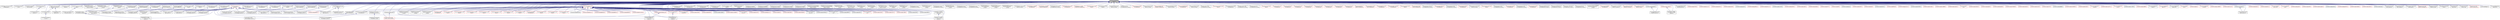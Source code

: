 digraph "drivers/include/periph/gpio.h"
{
 // LATEX_PDF_SIZE
  edge [fontname="Helvetica",fontsize="10",labelfontname="Helvetica",labelfontsize="10"];
  node [fontname="Helvetica",fontsize="10",shape=record];
  Node1 [label="drivers/include/periph\l/gpio.h",height=0.2,width=0.4,color="black", fillcolor="grey75", style="filled", fontcolor="black",tooltip="Low-level GPIO peripheral driver interface definitions."];
  Node1 -> Node2 [dir="back",color="midnightblue",fontsize="10",style="solid",fontname="Helvetica"];
  Node2 [label="cpu/atmega_common/include\l/atmega_gpio.h",height=0.2,width=0.4,color="black", fillcolor="white", style="filled",URL="$atmega__gpio_8h.html",tooltip="Macros and inline functions for accessing GPIOs of the ATmega family."];
  Node1 -> Node3 [dir="back",color="midnightblue",fontsize="10",style="solid",fontname="Helvetica"];
  Node3 [label="cpu/esp32/include/adc\l_arch.h",height=0.2,width=0.4,color="black", fillcolor="white", style="filled",URL="$adc__arch_8h.html",tooltip="Architecture specific ADC definitions and functions for ESP32."];
  Node1 -> Node4 [dir="back",color="midnightblue",fontsize="10",style="solid",fontname="Helvetica"];
  Node4 [label="cpu/esp32/include/adc\l_arch_private.h",height=0.2,width=0.4,color="black", fillcolor="white", style="filled",URL="$adc__arch__private_8h.html",tooltip="Architecture specific internal ADC functions for ESP32."];
  Node1 -> Node5 [dir="back",color="midnightblue",fontsize="10",style="solid",fontname="Helvetica"];
  Node5 [label="cpu/esp32/include/can\l_esp.h",height=0.2,width=0.4,color="black", fillcolor="white", style="filled",URL="$can__esp_8h.html",tooltip=" "];
  Node5 -> Node6 [dir="back",color="midnightblue",fontsize="10",style="solid",fontname="Helvetica"];
  Node6 [label="cpu/esp32/include/can\l_params.h",height=0.2,width=0.4,color="black", fillcolor="white", style="filled",URL="$esp32_2include_2can__params_8h.html",tooltip="ESP32 CAN controller driver (esp_can) default parameters."];
  Node1 -> Node7 [dir="back",color="midnightblue",fontsize="10",style="solid",fontname="Helvetica"];
  Node7 [label="cpu/esp32/include/gpio\l_arch.h",height=0.2,width=0.4,color="black", fillcolor="white", style="filled",URL="$esp32_2include_2gpio__arch_8h.html",tooltip="Architecture specific GPIO functions for ESP32."];
  Node7 -> Node8 [dir="back",color="midnightblue",fontsize="10",style="solid",fontname="Helvetica"];
  Node8 [label="cpu/esp32/include/gpio\l_ll_arch.h",height=0.2,width=0.4,color="black", fillcolor="white", style="filled",URL="$esp32_2include_2gpio__ll__arch_8h.html",tooltip="CPU specific part of the Peripheral GPIO Low-Level API."];
  Node1 -> Node9 [dir="back",color="midnightblue",fontsize="10",style="solid",fontname="Helvetica"];
  Node9 [label="cpu/esp_common/include\l/gpio_arch_common.h",height=0.2,width=0.4,color="black", fillcolor="white", style="filled",URL="$gpio__arch__common_8h.html",tooltip="Architecture specific GPIO functions for ESP SoCs."];
  Node9 -> Node7 [dir="back",color="midnightblue",fontsize="10",style="solid",fontname="Helvetica"];
  Node9 -> Node10 [dir="back",color="midnightblue",fontsize="10",style="solid",fontname="Helvetica"];
  Node10 [label="cpu/esp8266/include\l/gpio_arch.h",height=0.2,width=0.4,color="black", fillcolor="white", style="filled",URL="$esp8266_2include_2gpio__arch_8h.html",tooltip="Architecture specific GPIO functions for ESP8266."];
  Node1 -> Node11 [dir="back",color="midnightblue",fontsize="10",style="solid",fontname="Helvetica"];
  Node11 [label="cpu/rpx0xx/include\l/pio/pio.h",height=0.2,width=0.4,color="black", fillcolor="white", style="filled",URL="$cpu_2rpx0xx_2include_2pio_2pio_8h.html",tooltip="Internal PIO interface."];
  Node1 -> Node12 [dir="back",color="midnightblue",fontsize="10",style="solid",fontname="Helvetica"];
  Node12 [label="cpu/sam0_common/include\l/sdhc.h",height=0.2,width=0.4,color="black", fillcolor="white", style="filled",URL="$sdhc_8h.html",tooltip="SD card interface functions for sam0 class devices."];
  Node12 -> Node13 [dir="back",color="midnightblue",fontsize="10",style="solid",fontname="Helvetica"];
  Node13 [label="cpu/sam0_common/include\l/mtd_sam0_sdhc.h",height=0.2,width=0.4,color="black", fillcolor="white", style="filled",URL="$mtd__sam0__sdhc_8h.html",tooltip="Interface definition for SAM SDHC driver."];
  Node1 -> Node14 [dir="back",color="midnightblue",fontsize="10",style="solid",fontname="Helvetica"];
  Node14 [label="boards/adafruit-grand\l-central-m4-express/include\l/arduino_iomap.h",height=0.2,width=0.4,color="black", fillcolor="white", style="filled",URL="$adafruit-grand-central-m4-express_2include_2arduino__iomap_8h.html",tooltip="Mapping from MCU pins to Arduino pins."];
  Node1 -> Node15 [dir="back",color="midnightblue",fontsize="10",style="solid",fontname="Helvetica"];
  Node15 [label="boards/adafruit-grand\l-central-m4-express/include\l/board.h",height=0.2,width=0.4,color="black", fillcolor="white", style="filled",URL="$adafruit-grand-central-m4-express_2include_2board_8h.html",tooltip="Board specific definitions for the Adafruit Grand Central M4 Express."];
  Node15 -> Node16 [dir="back",color="midnightblue",fontsize="10",style="solid",fontname="Helvetica"];
  Node16 [label="boards/adafruit-grand\l-central-m4-express/include\l/gpio_params.h",height=0.2,width=0.4,color="black", fillcolor="white", style="filled",URL="$adafruit-grand-central-m4-express_2include_2gpio__params_8h.html",tooltip="Board specific configuration of direct mapped GPIOs."];
  Node1 -> Node17 [dir="back",color="midnightblue",fontsize="10",style="solid",fontname="Helvetica"];
  Node17 [label="boards/adafruit-itsybitsy\l-m4/include/board.h",height=0.2,width=0.4,color="black", fillcolor="white", style="filled",URL="$adafruit-itsybitsy-m4_2include_2board_8h.html",tooltip="Board specific definitions for the Adafruit ItsyBitsy M4."];
  Node17 -> Node18 [dir="back",color="midnightblue",fontsize="10",style="solid",fontname="Helvetica"];
  Node18 [label="boards/adafruit-itsybitsy\l-m4/include/gpio_params.h",height=0.2,width=0.4,color="black", fillcolor="white", style="filled",URL="$adafruit-itsybitsy-m4_2include_2gpio__params_8h.html",tooltip="Board specific configuration of direct mapped GPIOs."];
  Node1 -> Node19 [dir="back",color="midnightblue",fontsize="10",style="solid",fontname="Helvetica"];
  Node19 [label="boards/adafruit-itsybitsy\l-nrf52/include/board.h",height=0.2,width=0.4,color="black", fillcolor="white", style="filled",URL="$adafruit-itsybitsy-nrf52_2include_2board_8h.html",tooltip="Board specific configuration for Adafruit ItsyBitsy nRF52840."];
  Node19 -> Node20 [dir="back",color="midnightblue",fontsize="10",style="solid",fontname="Helvetica"];
  Node20 [label="boards/adafruit-itsybitsy\l-nrf52/include/gpio_params.h",height=0.2,width=0.4,color="black", fillcolor="white", style="filled",URL="$adafruit-itsybitsy-nrf52_2include_2gpio__params_8h.html",tooltip="Configuration of SAUL mapped GPIO pins for the Adafruit ItsyBitsy nRF52840."];
  Node1 -> Node21 [dir="back",color="midnightblue",fontsize="10",style="solid",fontname="Helvetica"];
  Node21 [label="boards/adafruit-metro\l-m4-express/include/arduino\l_iomap.h",height=0.2,width=0.4,color="black", fillcolor="white", style="filled",URL="$adafruit-metro-m4-express_2include_2arduino__iomap_8h.html",tooltip="Mapping from MCU pins to Arduino pins."];
  Node21 -> Node22 [dir="back",color="midnightblue",fontsize="10",style="solid",fontname="Helvetica"];
  Node22 [label="boards/adafruit-metro\l-m4-express/include/board.h",height=0.2,width=0.4,color="black", fillcolor="white", style="filled",URL="$adafruit-metro-m4-express_2include_2board_8h.html",tooltip="Board specific definitions for the Adafruit Metro M4 Express."];
  Node22 -> Node23 [dir="back",color="midnightblue",fontsize="10",style="solid",fontname="Helvetica"];
  Node23 [label="boards/adafruit-metro\l-m4-express/include/gpio\l_params.h",height=0.2,width=0.4,color="black", fillcolor="white", style="filled",URL="$adafruit-metro-m4-express_2include_2gpio__params_8h.html",tooltip="Board specific configuration of direct mapped GPIOs."];
  Node1 -> Node22 [dir="back",color="midnightblue",fontsize="10",style="solid",fontname="Helvetica"];
  Node1 -> Node24 [dir="back",color="midnightblue",fontsize="10",style="solid",fontname="Helvetica"];
  Node24 [label="boards/adafruit-pybadge\l/include/board.h",height=0.2,width=0.4,color="black", fillcolor="white", style="filled",URL="$adafruit-pybadge_2include_2board_8h.html",tooltip="Board specific definitions for the Adafruit PyBadge."];
  Node24 -> Node25 [dir="back",color="midnightblue",fontsize="10",style="solid",fontname="Helvetica"];
  Node25 [label="boards/adafruit-pybadge\l/include/gpio_params.h",height=0.2,width=0.4,color="black", fillcolor="white", style="filled",URL="$adafruit-pybadge_2include_2gpio__params_8h.html",tooltip="Board specific configuration of direct mapped GPIOs."];
  Node1 -> Node26 [dir="back",color="midnightblue",fontsize="10",style="solid",fontname="Helvetica"];
  Node26 [label="boards/arduino-mkr1000\l/include/board.h",height=0.2,width=0.4,color="black", fillcolor="white", style="filled",URL="$arduino-mkr1000_2include_2board_8h.html",tooltip="Board specific definitions for the Arduino MKR1000 board."];
  Node1 -> Node27 [dir="back",color="midnightblue",fontsize="10",style="solid",fontname="Helvetica"];
  Node27 [label="boards/arduino-mkrfox1200\l/include/board.h",height=0.2,width=0.4,color="black", fillcolor="white", style="filled",URL="$arduino-mkrfox1200_2include_2board_8h.html",tooltip="Board specific definitions for the Arduino MKRFOX1200 board."];
  Node1 -> Node28 [dir="back",color="midnightblue",fontsize="10",style="solid",fontname="Helvetica"];
  Node28 [label="boards/arduino-mkrwan1300\l/include/board.h",height=0.2,width=0.4,color="black", fillcolor="white", style="filled",URL="$arduino-mkrwan1300_2include_2board_8h.html",tooltip="Support for the Arduino MKRWAN1300 board."];
  Node1 -> Node29 [dir="back",color="midnightblue",fontsize="10",style="solid",fontname="Helvetica"];
  Node29 [label="boards/arduino-mkrzero\l/include/board.h",height=0.2,width=0.4,color="black", fillcolor="white", style="filled",URL="$arduino-mkrzero_2include_2board_8h.html",tooltip="Board specific definitions for the Arduino MKRZERO board."];
  Node1 -> Node30 [dir="back",color="midnightblue",fontsize="10",style="solid",fontname="Helvetica"];
  Node30 [label="boards/arduino-nano\l-33-iot/include/board.h",height=0.2,width=0.4,color="black", fillcolor="white", style="filled",URL="$arduino-nano-33-iot_2include_2board_8h.html",tooltip="Board specific definitions for the Arduino Nano 33 IoT."];
  Node30 -> Node31 [dir="back",color="midnightblue",fontsize="10",style="solid",fontname="Helvetica"];
  Node31 [label="boards/arduino-nano\l-33-iot/include/gpio\l_params.h",height=0.2,width=0.4,color="black", fillcolor="white", style="filled",URL="$arduino-nano-33-iot_2include_2gpio__params_8h.html",tooltip="Board specific configuration of direct mapped GPIOs."];
  Node1 -> Node32 [dir="back",color="midnightblue",fontsize="10",style="solid",fontname="Helvetica"];
  Node32 [label="boards/atmega256rfr2\l-xpro/include/board.h",height=0.2,width=0.4,color="black", fillcolor="white", style="filled",URL="$atmega256rfr2-xpro_2include_2board_8h.html",tooltip="Board specific definitions for the Atmega256RFR2 Xplained Pro."];
  Node32 -> Node33 [dir="back",color="midnightblue",fontsize="10",style="solid",fontname="Helvetica"];
  Node33 [label="boards/atmega256rfr2\l-xpro/include/gpio_params.h",height=0.2,width=0.4,color="black", fillcolor="white", style="filled",URL="$atmega256rfr2-xpro_2include_2gpio__params_8h.html",tooltip="Configuration of SAUL mapped GPIO pins."];
  Node1 -> Node34 [dir="back",color="midnightblue",fontsize="10",style="solid",fontname="Helvetica"];
  Node34 [label="boards/avr-rss2/include\l/board.h",height=0.2,width=0.4,color="black", fillcolor="white", style="filled",URL="$avr-rss2_2include_2board_8h.html",tooltip="Board definitions for the rss2 256rfr2 board."];
  Node34 -> Node35 [dir="back",color="midnightblue",fontsize="10",style="solid",fontname="Helvetica"];
  Node35 [label="boards/avr-rss2/include\l/gpio_params.h",height=0.2,width=0.4,color="black", fillcolor="white", style="filled",URL="$avr-rss2_2include_2gpio__params_8h.html",tooltip="Configuration of SAUL mapped GPIO pins."];
  Node1 -> Node36 [dir="back",color="midnightblue",fontsize="10",style="solid",fontname="Helvetica"];
  Node36 [label="boards/bastwan/include\l/board.h",height=0.2,width=0.4,color="black", fillcolor="white", style="filled",URL="$bastwan_2include_2board_8h.html",tooltip="Support for the BASTWAN SAM R34 board."];
  Node36 -> Node37 [dir="back",color="midnightblue",fontsize="10",style="solid",fontname="Helvetica"];
  Node37 [label="boards/bastwan/include\l/gpio_params.h",height=0.2,width=0.4,color="black", fillcolor="white", style="filled",URL="$bastwan_2include_2gpio__params_8h.html",tooltip="Board specific configuration of direct mapped GPIOs."];
  Node1 -> Node38 [dir="back",color="midnightblue",fontsize="10",style="solid",fontname="Helvetica"];
  Node38 [label="boards/cc1312-launchpad\l/include/board.h",height=0.2,width=0.4,color="black", fillcolor="white", style="filled",URL="$cc1312-launchpad_2include_2board_8h.html",tooltip="Board specific definitions for TI CC1352 LaunchPad."];
  Node38 -> Node39 [dir="back",color="midnightblue",fontsize="10",style="solid",fontname="Helvetica"];
  Node39 [label="boards/cc1312-launchpad\l/include/gpio_params.h",height=0.2,width=0.4,color="black", fillcolor="white", style="filled",URL="$cc1312-launchpad_2include_2gpio__params_8h.html",tooltip="Board specific configuration of direct mapped GPIOs."];
  Node1 -> Node40 [dir="back",color="midnightblue",fontsize="10",style="solid",fontname="Helvetica"];
  Node40 [label="boards/cc1350-launchpad\l/include/board.h",height=0.2,width=0.4,color="black", fillcolor="white", style="filled",URL="$cc1350-launchpad_2include_2board_8h.html",tooltip="Board specific definitions for TI CC1350 LaunchPad."];
  Node40 -> Node41 [dir="back",color="midnightblue",fontsize="10",style="solid",fontname="Helvetica"];
  Node41 [label="boards/cc1350-launchpad\l/include/gpio_params.h",height=0.2,width=0.4,color="black", fillcolor="white", style="filled",URL="$cc1350-launchpad_2include_2gpio__params_8h.html",tooltip="Board specific configuration of direct mapped GPIOs."];
  Node1 -> Node42 [dir="back",color="midnightblue",fontsize="10",style="solid",fontname="Helvetica"];
  Node42 [label="boards/cc1352-launchpad\l/include/board.h",height=0.2,width=0.4,color="black", fillcolor="white", style="filled",URL="$cc1352-launchpad_2include_2board_8h.html",tooltip="Board specific definitions for TI CC1352 LaunchPad."];
  Node42 -> Node43 [dir="back",color="midnightblue",fontsize="10",style="solid",fontname="Helvetica"];
  Node43 [label="boards/cc1352-launchpad\l/include/gpio_params.h",height=0.2,width=0.4,color="black", fillcolor="white", style="filled",URL="$cc1352-launchpad_2include_2gpio__params_8h.html",tooltip="Board specific configuration of direct mapped GPIOs."];
  Node1 -> Node44 [dir="back",color="midnightblue",fontsize="10",style="solid",fontname="Helvetica"];
  Node44 [label="boards/cc1352p-launchpad\l/include/board.h",height=0.2,width=0.4,color="black", fillcolor="white", style="filled",URL="$cc1352p-launchpad_2include_2board_8h.html",tooltip="Board specific definitions for TI CC1352P LaunchPad."];
  Node44 -> Node45 [dir="back",color="midnightblue",fontsize="10",style="solid",fontname="Helvetica"];
  Node45 [label="boards/cc1352p-launchpad\l/include/gpio_params.h",height=0.2,width=0.4,color="black", fillcolor="white", style="filled",URL="$cc1352p-launchpad_2include_2gpio__params_8h.html",tooltip="Board specific configuration of direct mapped GPIOs."];
  Node1 -> Node46 [dir="back",color="midnightblue",fontsize="10",style="solid",fontname="Helvetica"];
  Node46 [label="boards/cc2538dk/include\l/board.h",height=0.2,width=0.4,color="black", fillcolor="white", style="filled",URL="$cc2538dk_2include_2board_8h.html",tooltip=" "];
  Node1 -> Node47 [dir="back",color="midnightblue",fontsize="10",style="solid",fontname="Helvetica"];
  Node47 [label="boards/cc2650-launchpad\l/include/board.h",height=0.2,width=0.4,color="black", fillcolor="white", style="filled",URL="$cc2650-launchpad_2include_2board_8h.html",tooltip="Board specific definitions for TI CC2650 LaunchPad."];
  Node47 -> Node48 [dir="back",color="midnightblue",fontsize="10",style="solid",fontname="Helvetica"];
  Node48 [label="boards/cc2650-launchpad\l/include/gpio_params.h",height=0.2,width=0.4,color="black", fillcolor="white", style="filled",URL="$cc2650-launchpad_2include_2gpio__params_8h.html",tooltip="Board specific configuration of direct mapped GPIOs."];
  Node1 -> Node49 [dir="back",color="midnightblue",fontsize="10",style="solid",fontname="Helvetica"];
  Node49 [label="boards/cc2650stk/include\l/board.h",height=0.2,width=0.4,color="black", fillcolor="white", style="filled",URL="$cc2650stk_2include_2board_8h.html",tooltip="Board configuration for the CC2650STK."];
  Node49 -> Node50 [dir="back",color="midnightblue",fontsize="10",style="solid",fontname="Helvetica"];
  Node50 [label="boards/cc2650stk/include\l/gpio_params.h",height=0.2,width=0.4,color="black", fillcolor="white", style="filled",URL="$cc2650stk_2include_2gpio__params_8h.html",tooltip="Board specific configuration of direct mapped GPIOs."];
  Node1 -> Node51 [dir="back",color="midnightblue",fontsize="10",style="solid",fontname="Helvetica"];
  Node51 [label="boards/common/arduino\l-atmega/include/arduino\l_iomap.h",height=0.2,width=0.4,color="black", fillcolor="white", style="filled",URL="$common_2arduino-atmega_2include_2arduino__iomap_8h.html",tooltip="Mapping from MCU pins to Arduino pins for Arduino Atmega boards."];
  Node1 -> Node52 [dir="back",color="midnightblue",fontsize="10",style="solid",fontname="Helvetica"];
  Node52 [label="boards/common/arduino\l-due/include/arduino\l_iomap.h",height=0.2,width=0.4,color="black", fillcolor="white", style="filled",URL="$common_2arduino-due_2include_2arduino__iomap_8h.html",tooltip="Mapping from MCU pins to Arduino pins."];
  Node1 -> Node53 [dir="back",color="midnightblue",fontsize="10",style="solid",fontname="Helvetica"];
  Node53 [label="boards/common/arduino\l-due/include/board.h",height=0.2,width=0.4,color="black", fillcolor="white", style="filled",URL="$common_2arduino-due_2include_2board_8h.html",tooltip="Board specific definitions for the Arduino Due based boards."];
  Node53 -> Node54 [dir="back",color="midnightblue",fontsize="10",style="solid",fontname="Helvetica"];
  Node54 [label="boards/common/arduino\l-due/include/gpio_params.h",height=0.2,width=0.4,color="black", fillcolor="white", style="filled",URL="$common_2arduino-due_2include_2gpio__params_8h.html",tooltip="Board specific configuration of direct mapped GPIOs."];
  Node1 -> Node55 [dir="back",color="midnightblue",fontsize="10",style="solid",fontname="Helvetica"];
  Node55 [label="boards/common/arduino\l-mkr/include/arduino\l_iomap.h",height=0.2,width=0.4,color="black", fillcolor="white", style="filled",URL="$common_2arduino-mkr_2include_2arduino__iomap_8h.html",tooltip="Mapping from MCU pins to Arduino pins."];
  Node1 -> Node56 [dir="back",color="midnightblue",fontsize="10",style="solid",fontname="Helvetica"];
  Node56 [label="boards/common/arduino\l-zero/include/arduino\l_iomap.h",height=0.2,width=0.4,color="black", fillcolor="white", style="filled",URL="$common_2arduino-zero_2include_2arduino__iomap_8h.html",tooltip="Mapping from MCU pins to Arduino pins."];
  Node1 -> Node57 [dir="back",color="midnightblue",fontsize="10",style="solid",fontname="Helvetica"];
  Node57 [label="boards/common/arduino\l-zero/include/board.h",height=0.2,width=0.4,color="black", fillcolor="white", style="filled",URL="$common_2arduino-zero_2include_2board_8h.html",tooltip="Board specific definitions for the Arduino Zero board and clones."];
  Node57 -> Node58 [dir="back",color="midnightblue",fontsize="10",style="solid",fontname="Helvetica"];
  Node58 [label="boards/common/arduino\l-zero/include/gpio_params.h",height=0.2,width=0.4,color="black", fillcolor="white", style="filled",URL="$common_2arduino-zero_2include_2gpio__params_8h.html",tooltip="Board specific configuration of direct mapped GPIOs."];
  Node1 -> Node59 [dir="back",color="midnightblue",fontsize="10",style="solid",fontname="Helvetica"];
  Node59 [label="boards/common/esp32x\l/include/board_common.h",height=0.2,width=0.4,color="black", fillcolor="white", style="filled",URL="$esp32x_2include_2board__common_8h.html",tooltip="Board definitions that are common for all ESP32x boards."];
  Node1 -> Node60 [dir="back",color="midnightblue",fontsize="10",style="solid",fontname="Helvetica"];
  Node60 [label="boards/common/esp8266\l/include/board_common.h",height=0.2,width=0.4,color="black", fillcolor="white", style="filled",URL="$esp8266_2include_2board__common_8h.html",tooltip="Board definitions that are common for all ESP8266 boards."];
  Node1 -> Node61 [dir="back",color="midnightblue",fontsize="10",style="solid",fontname="Helvetica"];
  Node61 [label="boards/common/nucleo144\l/include/arduino_iomap.h",height=0.2,width=0.4,color="black", fillcolor="white", style="filled",URL="$common_2nucleo144_2include_2arduino__iomap_8h.html",tooltip="Mapping from MCU pins to Arduino pins."];
  Node1 -> Node62 [dir="back",color="midnightblue",fontsize="10",style="solid",fontname="Helvetica"];
  Node62 [label="boards/common/nucleo32\l/include/arduino_iomap.h",height=0.2,width=0.4,color="black", fillcolor="white", style="filled",URL="$common_2nucleo32_2include_2arduino__iomap_8h.html",tooltip="Mapping from MCU pins to Arduino pins."];
  Node1 -> Node63 [dir="back",color="midnightblue",fontsize="10",style="solid",fontname="Helvetica"];
  Node63 [label="boards/common/nucleo64\l/include/arduino_iomap.h",height=0.2,width=0.4,color="black", fillcolor="white", style="filled",URL="$common_2nucleo64_2include_2arduino__iomap_8h.html",tooltip="Mapping from MCU pins to Arduino pins."];
  Node1 -> Node64 [dir="back",color="midnightblue",fontsize="10",style="solid",fontname="Helvetica"];
  Node64 [label="boards/common/remote\l/include/board_common.h",height=0.2,width=0.4,color="black", fillcolor="white", style="filled",URL="$remote_2include_2board__common_8h.html",tooltip="Board specific definitions for the RE-Mote boards."];
  Node64 -> Node65 [dir="back",color="midnightblue",fontsize="10",style="solid",fontname="Helvetica"];
  Node65 [label="boards/common/remote\l/include/fancy_leds.h",height=0.2,width=0.4,color="black", fillcolor="white", style="filled",URL="$fancy__leds_8h.html",tooltip="LED extended functions."];
  Node1 -> Node66 [dir="back",color="midnightblue",fontsize="10",style="solid",fontname="Helvetica"];
  Node66 [label="boards/common/saml1x\l/include/board.h",height=0.2,width=0.4,color="black", fillcolor="white", style="filled",URL="$common_2saml1x_2include_2board_8h.html",tooltip="Board specific definitions for the Microchip SAML10 & SAML11 Xplained Pro board."];
  Node66 -> Node67 [dir="back",color="midnightblue",fontsize="10",style="solid",fontname="Helvetica"];
  Node67 [label="boards/common/saml1x\l/include/gpio_params.h",height=0.2,width=0.4,color="black", fillcolor="white", style="filled",URL="$common_2saml1x_2include_2gpio__params_8h.html",tooltip="Board specific configuration of direct mapped GPIOs."];
  Node1 -> Node68 [dir="back",color="midnightblue",fontsize="10",style="solid",fontname="Helvetica"];
  Node68 [label="boards/common/slwstk6000b\l/include/board.h",height=0.2,width=0.4,color="black", fillcolor="white", style="filled",URL="$common_2slwstk6000b_2include_2board_8h.html",tooltip="Board specific definitions for the SLWSTK6000B starter kit."];
  Node68 -> Node69 [dir="back",color="midnightblue",fontsize="10",style="solid",fontname="Helvetica"];
  Node69 [label="boards/common/slwstk6000b\l/include/gpio_params.h",height=0.2,width=0.4,color="black", fillcolor="white", style="filled",URL="$common_2slwstk6000b_2include_2gpio__params_8h.html",tooltip="Board specific configuration of direct mapped GPIOs."];
  Node1 -> Node70 [dir="back",color="midnightblue",fontsize="10",style="solid",fontname="Helvetica"];
  Node70 [label="boards/common/slwstk6000b\l/modules/slwrb4150a/include\l/board_module.h",height=0.2,width=0.4,color="black", fillcolor="white", style="filled",URL="$slwrb4150a_2include_2board__module_8h.html",tooltip="Specific definitions for SLWRB4150A module."];
  Node1 -> Node71 [dir="back",color="midnightblue",fontsize="10",style="solid",fontname="Helvetica"];
  Node71 [label="boards/common/slwstk6000b\l/modules/slwrb4162a/include\l/board_module.h",height=0.2,width=0.4,color="black", fillcolor="white", style="filled",URL="$slwrb4162a_2include_2board__module_8h.html",tooltip="Specific definitions for SLWRB4162A module."];
  Node1 -> Node72 [dir="back",color="midnightblue",fontsize="10",style="solid",fontname="Helvetica"];
  Node72 [label="boards/e180-zg120b\l-tb/include/board.h",height=0.2,width=0.4,color="black", fillcolor="white", style="filled",URL="$e180-zg120b-tb_2include_2board_8h.html",tooltip="Board specific definitions for the E180-ZG120B-TB starter kit."];
  Node72 -> Node73 [dir="back",color="midnightblue",fontsize="10",style="solid",fontname="Helvetica"];
  Node73 [label="boards/e180-zg120b\l-tb/include/gpio_params.h",height=0.2,width=0.4,color="black", fillcolor="white", style="filled",URL="$e180-zg120b-tb_2include_2gpio__params_8h.html",tooltip="Board specific configuration of direct mapped GPIOs."];
  Node1 -> Node74 [dir="back",color="midnightblue",fontsize="10",style="solid",fontname="Helvetica"];
  Node74 [label="boards/esp32-heltec\l-lora32-v2/include/arduino\l_iomap.h",height=0.2,width=0.4,color="black", fillcolor="white", style="filled",URL="$esp32-heltec-lora32-v2_2include_2arduino__iomap_8h.html",tooltip="Mapping from MCU pins to Arduino pins."];
  Node1 -> Node75 [dir="back",color="midnightblue",fontsize="10",style="solid",fontname="Helvetica"];
  Node75 [label="boards/esp32-mh-et\l-live-minikit/include\l/arduino_iomap.h",height=0.2,width=0.4,color="black", fillcolor="white", style="filled",URL="$esp32-mh-et-live-minikit_2include_2arduino__iomap_8h.html",tooltip="Mapping from MCU pins to Arduino pins."];
  Node1 -> Node76 [dir="back",color="midnightblue",fontsize="10",style="solid",fontname="Helvetica"];
  Node76 [label="boards/esp32-olimex\l-evb/include/arduino\l_iomap.h",height=0.2,width=0.4,color="black", fillcolor="white", style="filled",URL="$esp32-olimex-evb_2include_2arduino__iomap_8h.html",tooltip="Mapping from MCU pins to Arduino pins."];
  Node1 -> Node77 [dir="back",color="midnightblue",fontsize="10",style="solid",fontname="Helvetica"];
  Node77 [label="boards/esp32-ttgo-t\l-beam/include/arduino\l_iomap.h",height=0.2,width=0.4,color="black", fillcolor="white", style="filled",URL="$esp32-ttgo-t-beam_2include_2arduino__iomap_8h.html",tooltip="Mapping from MCU pins to Arduino pins."];
  Node1 -> Node78 [dir="back",color="midnightblue",fontsize="10",style="solid",fontname="Helvetica"];
  Node78 [label="boards/esp32-wemos\l-lolin-d32-pro/include\l/arduino_iomap.h",height=0.2,width=0.4,color="black", fillcolor="white", style="filled",URL="$esp32-wemos-lolin-d32-pro_2include_2arduino__iomap_8h.html",tooltip="Mapping from MCU pins to Arduino pins."];
  Node1 -> Node79 [dir="back",color="midnightblue",fontsize="10",style="solid",fontname="Helvetica"];
  Node79 [label="boards/esp32-wroom\l-32/include/arduino\l_iomap.h",height=0.2,width=0.4,color="black", fillcolor="white", style="filled",URL="$esp32-wroom-32_2include_2arduino__iomap_8h.html",tooltip="Mapping from MCU pins to Arduino pins."];
  Node1 -> Node80 [dir="back",color="midnightblue",fontsize="10",style="solid",fontname="Helvetica"];
  Node80 [label="boards/esp32-wrover\l-kit/include/arduino\l_iomap.h",height=0.2,width=0.4,color="black", fillcolor="white", style="filled",URL="$esp32-wrover-kit_2include_2arduino__iomap_8h.html",tooltip="Mapping from MCU pins to Arduino pins."];
  Node1 -> Node81 [dir="back",color="midnightblue",fontsize="10",style="solid",fontname="Helvetica"];
  Node81 [label="boards/esp32c3-devkit\l/include/arduino_iomap.h",height=0.2,width=0.4,color="black", fillcolor="white", style="filled",URL="$esp32c3-devkit_2include_2arduino__iomap_8h.html",tooltip="Mapping from MCU pins to Arduino pins."];
  Node1 -> Node82 [dir="back",color="midnightblue",fontsize="10",style="solid",fontname="Helvetica"];
  Node82 [label="boards/esp32c3-wemos\l-mini/include/arduino\l_iomap.h",height=0.2,width=0.4,color="black", fillcolor="white", style="filled",URL="$esp32c3-wemos-mini_2include_2arduino__iomap_8h.html",tooltip="Mapping from MCU pins to Arduino pins."];
  Node1 -> Node83 [dir="back",color="midnightblue",fontsize="10",style="solid",fontname="Helvetica"];
  Node83 [label="boards/esp32s2-devkit\l/include/arduino_iomap.h",height=0.2,width=0.4,color="black", fillcolor="white", style="filled",URL="$esp32s2-devkit_2include_2arduino__iomap_8h.html",tooltip="Mapping from MCU pins to Arduino pins."];
  Node1 -> Node84 [dir="back",color="midnightblue",fontsize="10",style="solid",fontname="Helvetica"];
  Node84 [label="boards/esp32s2-lilygo\l-ttgo-t8/include/arduino\l_iomap.h",height=0.2,width=0.4,color="black", fillcolor="white", style="filled",URL="$esp32s2-lilygo-ttgo-t8_2include_2arduino__iomap_8h.html",tooltip="Mapping from MCU pins to Arduino pins."];
  Node1 -> Node85 [dir="back",color="midnightblue",fontsize="10",style="solid",fontname="Helvetica"];
  Node85 [label="boards/esp32s3-devkit\l/include/arduino_iomap.h",height=0.2,width=0.4,color="black", fillcolor="white", style="filled",URL="$esp32s3-devkit_2include_2arduino__iomap_8h.html",tooltip="Mapping from MCU pins to Arduino pins."];
  Node1 -> Node86 [dir="back",color="midnightblue",fontsize="10",style="solid",fontname="Helvetica"];
  Node86 [label="boards/esp32s3-pros3\l/include/arduino_iomap.h",height=0.2,width=0.4,color="black", fillcolor="white", style="filled",URL="$esp32s3-pros3_2include_2arduino__iomap_8h.html",tooltip="Mapping from MCU pins to Arduino pins."];
  Node1 -> Node87 [dir="back",color="midnightblue",fontsize="10",style="solid",fontname="Helvetica"];
  Node87 [label="boards/esp8266-esp\l-12x/include/arduino\l_iomap.h",height=0.2,width=0.4,color="black", fillcolor="white", style="filled",URL="$esp8266-esp-12x_2include_2arduino__iomap_8h.html",tooltip="Board specific configuration for the Arduino API."];
  Node1 -> Node88 [dir="back",color="midnightblue",fontsize="10",style="solid",fontname="Helvetica"];
  Node88 [label="boards/esp8266-olimex\l-mod/include/arduino\l_iomap.h",height=0.2,width=0.4,color="black", fillcolor="white", style="filled",URL="$esp8266-olimex-mod_2include_2arduino__iomap_8h.html",tooltip="Board specific configuration for the Arduino API."];
  Node1 -> Node89 [dir="back",color="midnightblue",fontsize="10",style="solid",fontname="Helvetica"];
  Node89 [label="boards/esp8266-sparkfun\l-thing/include/arduino\l_iomap.h",height=0.2,width=0.4,color="black", fillcolor="white", style="filled",URL="$esp8266-sparkfun-thing_2include_2arduino__iomap_8h.html",tooltip="Board specific configuration for the Arduino API."];
  Node1 -> Node90 [dir="back",color="midnightblue",fontsize="10",style="solid",fontname="Helvetica"];
  Node90 [label="boards/feather-m0/include\l/arduino_iomap.h",height=0.2,width=0.4,color="black", fillcolor="white", style="filled",URL="$feather-m0_2include_2arduino__iomap_8h.html",tooltip="Mapping from MCU pins to Arduino pins."];
  Node1 -> Node91 [dir="back",color="midnightblue",fontsize="10",style="solid",fontname="Helvetica"];
  Node91 [label="boards/feather-m0/include\l/board.h",height=0.2,width=0.4,color="black", fillcolor="white", style="filled",URL="$feather-m0_2include_2board_8h.html",tooltip="Board specific configuration for the Adafruit Feather M0."];
  Node91 -> Node92 [dir="back",color="midnightblue",fontsize="10",style="solid",fontname="Helvetica"];
  Node92 [label="boards/feather-m0/include\l/gpio_params.h",height=0.2,width=0.4,color="black", fillcolor="white", style="filled",URL="$feather-m0_2include_2gpio__params_8h.html",tooltip="Board specific configuration of direct mapped GPIOs."];
  Node91 -> Node93 [dir="back",color="midnightblue",fontsize="10",style="solid",fontname="Helvetica"];
  Node93 [label="boards/feather-m0/include\l/sdcard_spi_params.h",height=0.2,width=0.4,color="black", fillcolor="white", style="filled",URL="$boards_2feather-m0_2include_2sdcard__spi__params_8h.html",tooltip="SD card configuration for the Adafruit Feather M0 Adalogger."];
  Node1 -> Node94 [dir="back",color="midnightblue",fontsize="10",style="solid",fontname="Helvetica"];
  Node94 [label="boards/feather-nrf52840\l/include/board.h",height=0.2,width=0.4,color="red", fillcolor="white", style="filled",URL="$feather-nrf52840_2include_2board_8h.html",tooltip="Board specific configuration for the Adafruit Feather nRF52840 Express."];
  Node1 -> Node96 [dir="back",color="midnightblue",fontsize="10",style="solid",fontname="Helvetica"];
  Node96 [label="boards/feather-nrf52840\l-sense/include/board.h",height=0.2,width=0.4,color="red", fillcolor="white", style="filled",URL="$feather-nrf52840-sense_2include_2board_8h.html",tooltip="Board specific configuration for the Adafruit Feather nRF52840 Sense."];
  Node1 -> Node98 [dir="back",color="midnightblue",fontsize="10",style="solid",fontname="Helvetica"];
  Node98 [label="boards/gd32vf103c-start\l/include/arduino_iomap.h",height=0.2,width=0.4,color="black", fillcolor="white", style="filled",URL="$gd32vf103c-start_2include_2arduino__iomap_8h.html",tooltip="Mapping from MCU pins to Arduino pins."];
  Node1 -> Node99 [dir="back",color="midnightblue",fontsize="10",style="solid",fontname="Helvetica"];
  Node99 [label="boards/gd32vf103c-start\l/include/board.h",height=0.2,width=0.4,color="red", fillcolor="white", style="filled",URL="$gd32vf103c-start_2include_2board_8h.html",tooltip="Board specific definitions for the GD32VF103C-START board."];
  Node1 -> Node101 [dir="back",color="midnightblue",fontsize="10",style="solid",fontname="Helvetica"];
  Node101 [label="boards/generic-cc2538\l-cc2592-dk/include/board.h",height=0.2,width=0.4,color="red", fillcolor="white", style="filled",URL="$generic-cc2538-cc2592-dk_2include_2board_8h.html",tooltip="Definitions for the Generic CC2538-CC2592-DK Board."];
  Node1 -> Node103 [dir="back",color="midnightblue",fontsize="10",style="solid",fontname="Helvetica"];
  Node103 [label="boards/hamilton/include\l/board.h",height=0.2,width=0.4,color="red", fillcolor="white", style="filled",URL="$hamilton_2include_2board_8h.html",tooltip="Support for the HamiltonIoT Hamilton board."];
  Node1 -> Node105 [dir="back",color="midnightblue",fontsize="10",style="solid",fontname="Helvetica"];
  Node105 [label="boards/hifive1/include\l/board.h",height=0.2,width=0.4,color="black", fillcolor="white", style="filled",URL="$hifive1_2include_2board_8h.html",tooltip="Board specific definitions for the SiFive HiFive1 RISC-V board."];
  Node1 -> Node106 [dir="back",color="midnightblue",fontsize="10",style="solid",fontname="Helvetica"];
  Node106 [label="boards/hifive1b/include\l/arduino_iomap.h",height=0.2,width=0.4,color="black", fillcolor="white", style="filled",URL="$hifive1b_2include_2arduino__iomap_8h.html",tooltip="Mapping from MCU pins to Arduino pins for the SiFive HiFive1b board."];
  Node1 -> Node107 [dir="back",color="midnightblue",fontsize="10",style="solid",fontname="Helvetica"];
  Node107 [label="boards/ikea-tradfri\l/include/board.h",height=0.2,width=0.4,color="red", fillcolor="white", style="filled",URL="$ikea-tradfri_2include_2board_8h.html",tooltip="Board specific definitions for the IKEA TRÅDFRI modules."];
  Node1 -> Node109 [dir="back",color="midnightblue",fontsize="10",style="solid",fontname="Helvetica"];
  Node109 [label="boards/lora-e5-dev\l/include/arduino_iomap.h",height=0.2,width=0.4,color="black", fillcolor="white", style="filled",URL="$lora-e5-dev_2include_2arduino__iomap_8h.html",tooltip="Mapping from MCU pins to Arduino pins."];
  Node1 -> Node110 [dir="back",color="midnightblue",fontsize="10",style="solid",fontname="Helvetica"];
  Node110 [label="boards/mbed_lpc1768\l/include/board.h",height=0.2,width=0.4,color="red", fillcolor="white", style="filled",URL="$mbed__lpc1768_2include_2board_8h.html",tooltip="Board specific definitions for the mbed_lpc1768 board."];
  Node1 -> Node112 [dir="back",color="midnightblue",fontsize="10",style="solid",fontname="Helvetica"];
  Node112 [label="boards/nrf51dk/include\l/arduino_iomap.h",height=0.2,width=0.4,color="black", fillcolor="white", style="filled",URL="$nrf51dk_2include_2arduino__iomap_8h.html",tooltip="Mapping from MCU pins to Arduino pins."];
  Node1 -> Node113 [dir="back",color="midnightblue",fontsize="10",style="solid",fontname="Helvetica"];
  Node113 [label="boards/nrf52840-mdk\l-dongle/include/board.h",height=0.2,width=0.4,color="red", fillcolor="white", style="filled",URL="$nrf52840-mdk-dongle_2include_2board_8h.html",tooltip="Board specific configuration for the nRF52840 MDK USB Dongle."];
  Node1 -> Node116 [dir="back",color="midnightblue",fontsize="10",style="solid",fontname="Helvetica"];
  Node116 [label="boards/nrf52840dk/include\l/arduino_iomap.h",height=0.2,width=0.4,color="black", fillcolor="white", style="filled",URL="$nrf52840dk_2include_2arduino__iomap_8h.html",tooltip="Mapping from MCU pins to Arduino pins."];
  Node1 -> Node117 [dir="back",color="midnightblue",fontsize="10",style="solid",fontname="Helvetica"];
  Node117 [label="boards/nrf52840dongle\l/include/board.h",height=0.2,width=0.4,color="red", fillcolor="white", style="filled",URL="$nrf52840dongle_2include_2board_8h.html",tooltip="Board specific configuration for the nRF52840-Dongle."];
  Node1 -> Node120 [dir="back",color="midnightblue",fontsize="10",style="solid",fontname="Helvetica"];
  Node120 [label="boards/nrf52dk/include\l/arduino_iomap.h",height=0.2,width=0.4,color="black", fillcolor="white", style="filled",URL="$nrf52dk_2include_2arduino__iomap_8h.html",tooltip="Mapping from MCU pins to Arduino pins."];
  Node1 -> Node121 [dir="back",color="midnightblue",fontsize="10",style="solid",fontname="Helvetica"];
  Node121 [label="boards/nucleo-wl55jc\l/include/arduino_iomap.h",height=0.2,width=0.4,color="black", fillcolor="white", style="filled",URL="$nucleo-wl55jc_2include_2arduino__iomap_8h.html",tooltip="Mapping from MCU pins to Arduino pins."];
  Node1 -> Node122 [dir="back",color="midnightblue",fontsize="10",style="solid",fontname="Helvetica"];
  Node122 [label="boards/omote/include\l/board.h",height=0.2,width=0.4,color="red", fillcolor="white", style="filled",URL="$omote_2include_2board_8h.html",tooltip="Board specific definitions for the omote board."];
  Node1 -> Node125 [dir="back",color="midnightblue",fontsize="10",style="solid",fontname="Helvetica"];
  Node125 [label="boards/openmote-b/include\l/board.h",height=0.2,width=0.4,color="red", fillcolor="white", style="filled",URL="$openmote-b_2include_2board_8h.html",tooltip="Board specific definitions for the OpenMote-B board."];
  Node1 -> Node127 [dir="back",color="midnightblue",fontsize="10",style="solid",fontname="Helvetica"];
  Node127 [label="boards/openmote-cc2538\l/include/board.h",height=0.2,width=0.4,color="black", fillcolor="white", style="filled",URL="$openmote-cc2538_2include_2board_8h.html",tooltip="Board specific definitions for the OpenMote-cc2538 board."];
  Node1 -> Node128 [dir="back",color="midnightblue",fontsize="10",style="solid",fontname="Helvetica"];
  Node128 [label="boards/p-nucleo-wb55\l/include/arduino_iomap.h",height=0.2,width=0.4,color="black", fillcolor="white", style="filled",URL="$p-nucleo-wb55_2include_2arduino__iomap_8h.html",tooltip="Mapping from MCU pins to Arduino pins."];
  Node1 -> Node129 [dir="back",color="midnightblue",fontsize="10",style="solid",fontname="Helvetica"];
  Node129 [label="boards/remote-revb\l/include/arduino_iomap.h",height=0.2,width=0.4,color="black", fillcolor="white", style="filled",URL="$remote-revb_2include_2arduino__iomap_8h.html",tooltip="Mapping from MCU pins to Arduino pins for Remote revision B board."];
  Node1 -> Node130 [dir="back",color="midnightblue",fontsize="10",style="solid",fontname="Helvetica"];
  Node130 [label="boards/rpi-pico/include\l/board.h",height=0.2,width=0.4,color="red", fillcolor="white", style="filled",URL="$rpi-pico_2include_2board_8h.html",tooltip="Board specific definitions for the Raspberry Pi Pico."];
  Node1 -> Node132 [dir="back",color="midnightblue",fontsize="10",style="solid",fontname="Helvetica"];
  Node132 [label="boards/samd10-xmini\l/include/board.h",height=0.2,width=0.4,color="red", fillcolor="white", style="filled",URL="$samd10-xmini_2include_2board_8h.html",tooltip="Board specific definitions for the Atmel SAM D10 Xplained Mini board."];
  Node1 -> Node134 [dir="back",color="midnightblue",fontsize="10",style="solid",fontname="Helvetica"];
  Node134 [label="boards/samd20-xpro\l/include/board.h",height=0.2,width=0.4,color="red", fillcolor="white", style="filled",URL="$samd20-xpro_2include_2board_8h.html",tooltip="Board specific definitions for the Atmel SAM D20 Xplained Pro board."];
  Node1 -> Node136 [dir="back",color="midnightblue",fontsize="10",style="solid",fontname="Helvetica"];
  Node136 [label="boards/samd21-xpro\l/include/board.h",height=0.2,width=0.4,color="red", fillcolor="white", style="filled",URL="$samd21-xpro_2include_2board_8h.html",tooltip="Board specific definitions for the Atmel SAM D21 Xplained Pro board."];
  Node1 -> Node138 [dir="back",color="midnightblue",fontsize="10",style="solid",fontname="Helvetica"];
  Node138 [label="boards/same54-xpro\l/include/board.h",height=0.2,width=0.4,color="red", fillcolor="white", style="filled",URL="$same54-xpro_2include_2board_8h.html",tooltip="Board specific definitions for the Microchip SAM E54 Xplained Pro board."];
  Node1 -> Node140 [dir="back",color="midnightblue",fontsize="10",style="solid",fontname="Helvetica"];
  Node140 [label="boards/saml21-xpro\l/include/board.h",height=0.2,width=0.4,color="red", fillcolor="white", style="filled",URL="$saml21-xpro_2include_2board_8h.html",tooltip="Board specific definitions for the Atmel SAM L21 Xplained Pro board."];
  Node1 -> Node143 [dir="back",color="midnightblue",fontsize="10",style="solid",fontname="Helvetica"];
  Node143 [label="boards/samr21-xpro\l/include/board.h",height=0.2,width=0.4,color="red", fillcolor="white", style="filled",URL="$samr21-xpro_2include_2board_8h.html",tooltip="Board specific definitions for the Atmel SAM R21 Xplained Pro board."];
  Node1 -> Node145 [dir="back",color="midnightblue",fontsize="10",style="solid",fontname="Helvetica"];
  Node145 [label="boards/samr30-xpro\l/include/board.h",height=0.2,width=0.4,color="red", fillcolor="white", style="filled",URL="$samr30-xpro_2include_2board_8h.html",tooltip="Board specific definitions for the Atmel SAM R30 Xplained Pro board."];
  Node1 -> Node147 [dir="back",color="midnightblue",fontsize="10",style="solid",fontname="Helvetica"];
  Node147 [label="boards/samr34-xpro\l/include/board.h",height=0.2,width=0.4,color="red", fillcolor="white", style="filled",URL="$samr34-xpro_2include_2board_8h.html",tooltip="Board specific definitions for the Microchip SAM R34 Xplained Pro board."];
  Node1 -> Node149 [dir="back",color="midnightblue",fontsize="10",style="solid",fontname="Helvetica"];
  Node149 [label="boards/seeedstudio\l-gd32/include/board.h",height=0.2,width=0.4,color="red", fillcolor="white", style="filled",URL="$seeedstudio-gd32_2include_2board_8h.html",tooltip="Board specific definitions for the SeeedStudio GD32 RISC-V board."];
  Node1 -> Node151 [dir="back",color="midnightblue",fontsize="10",style="solid",fontname="Helvetica"];
  Node151 [label="boards/seeeduino_arch\l-pro/include/board.h",height=0.2,width=0.4,color="red", fillcolor="white", style="filled",URL="$seeeduino__arch-pro_2include_2board_8h.html",tooltip="Board specific definitions for the Seeduino Arch Pro board."];
  Node1 -> Node153 [dir="back",color="midnightblue",fontsize="10",style="solid",fontname="Helvetica"];
  Node153 [label="boards/seeeduino_xiao\l/include/board.h",height=0.2,width=0.4,color="red", fillcolor="white", style="filled",URL="$seeeduino__xiao_2include_2board_8h.html",tooltip="Support for the Seeeduino XIAO board."];
  Node1 -> Node155 [dir="back",color="midnightblue",fontsize="10",style="solid",fontname="Helvetica"];
  Node155 [label="boards/sensebox_samd21\l/include/board.h",height=0.2,width=0.4,color="red", fillcolor="white", style="filled",URL="$sensebox__samd21_2include_2board_8h.html",tooltip="Support for the SenseBox MCU with SAMD21 board."];
  Node1 -> Node158 [dir="back",color="midnightblue",fontsize="10",style="solid",fontname="Helvetica"];
  Node158 [label="boards/serpente/include\l/board.h",height=0.2,width=0.4,color="red", fillcolor="white", style="filled",URL="$serpente_2include_2board_8h.html",tooltip="Support for the Serpente board."];
  Node1 -> Node160 [dir="back",color="midnightblue",fontsize="10",style="solid",fontname="Helvetica"];
  Node160 [label="boards/sipeed-longan\l-nano/include/board.h",height=0.2,width=0.4,color="red", fillcolor="white", style="filled",URL="$sipeed-longan-nano_2include_2board_8h.html",tooltip="Board specific definitions for the Sipeed Longan Nano board."];
  Node1 -> Node162 [dir="back",color="midnightblue",fontsize="10",style="solid",fontname="Helvetica"];
  Node162 [label="boards/slstk3400a/include\l/board.h",height=0.2,width=0.4,color="red", fillcolor="white", style="filled",URL="$slstk3400a_2include_2board_8h.html",tooltip="Board specific definitions for the SLSTK3400A starter kit."];
  Node1 -> Node164 [dir="back",color="midnightblue",fontsize="10",style="solid",fontname="Helvetica"];
  Node164 [label="boards/slstk3401a/include\l/board.h",height=0.2,width=0.4,color="red", fillcolor="white", style="filled",URL="$slstk3401a_2include_2board_8h.html",tooltip="Board specific definitions for the SLSTK3401A starter kit."];
  Node1 -> Node166 [dir="back",color="midnightblue",fontsize="10",style="solid",fontname="Helvetica"];
  Node166 [label="boards/slstk3402a/include\l/board.h",height=0.2,width=0.4,color="red", fillcolor="white", style="filled",URL="$slstk3402a_2include_2board_8h.html",tooltip="Board specific definitions for the SLSTK3402A starter kit."];
  Node1 -> Node168 [dir="back",color="midnightblue",fontsize="10",style="solid",fontname="Helvetica"];
  Node168 [label="boards/slstk3701a/include\l/board.h",height=0.2,width=0.4,color="red", fillcolor="white", style="filled",URL="$slstk3701a_2include_2board_8h.html",tooltip="Board specific definitions for the SLSTK3701A starter kit."];
  Node1 -> Node170 [dir="back",color="midnightblue",fontsize="10",style="solid",fontname="Helvetica"];
  Node170 [label="boards/sltb001a/include\l/board.h",height=0.2,width=0.4,color="red", fillcolor="white", style="filled",URL="$sltb001a_2include_2board_8h.html",tooltip="Board specific definitions for the SLTB001A starter kit."];
  Node1 -> Node172 [dir="back",color="midnightblue",fontsize="10",style="solid",fontname="Helvetica"];
  Node172 [label="boards/sltb009a/include\l/board.h",height=0.2,width=0.4,color="red", fillcolor="white", style="filled",URL="$sltb009a_2include_2board_8h.html",tooltip="Board specific definitions for the SLTB009A starter kit."];
  Node1 -> Node174 [dir="back",color="midnightblue",fontsize="10",style="solid",fontname="Helvetica"];
  Node174 [label="boards/slwstk6220a\l/include/board.h",height=0.2,width=0.4,color="red", fillcolor="white", style="filled",URL="$slwstk6220a_2include_2board_8h.html",tooltip="Board specific definitions for the SLWSTK6220A starter kit."];
  Node1 -> Node176 [dir="back",color="midnightblue",fontsize="10",style="solid",fontname="Helvetica"];
  Node176 [label="boards/sodaq-autonomo\l/include/arduino_iomap.h",height=0.2,width=0.4,color="black", fillcolor="white", style="filled",URL="$sodaq-autonomo_2include_2arduino__iomap_8h.html",tooltip="Mapping from MCU pins to Arduino pins for the sodaq-autonomo."];
  Node1 -> Node177 [dir="back",color="midnightblue",fontsize="10",style="solid",fontname="Helvetica"];
  Node177 [label="boards/sodaq-autonomo\l/include/board.h",height=0.2,width=0.4,color="red", fillcolor="white", style="filled",URL="$sodaq-autonomo_2include_2board_8h.html",tooltip="Board specific definitions for the SODAQ Autonomo board."];
  Node1 -> Node179 [dir="back",color="midnightblue",fontsize="10",style="solid",fontname="Helvetica"];
  Node179 [label="boards/sodaq-explorer\l/include/arduino_iomap.h",height=0.2,width=0.4,color="black", fillcolor="white", style="filled",URL="$sodaq-explorer_2include_2arduino__iomap_8h.html",tooltip="Board specific configuration for the Arduino API."];
  Node1 -> Node180 [dir="back",color="midnightblue",fontsize="10",style="solid",fontname="Helvetica"];
  Node180 [label="boards/sodaq-explorer\l/include/board.h",height=0.2,width=0.4,color="red", fillcolor="white", style="filled",URL="$sodaq-explorer_2include_2board_8h.html",tooltip="Board specific definitions for the SODAQ ExpLoRer board."];
  Node1 -> Node182 [dir="back",color="midnightblue",fontsize="10",style="solid",fontname="Helvetica"];
  Node182 [label="boards/sodaq-one/include\l/arduino_iomap.h",height=0.2,width=0.4,color="black", fillcolor="white", style="filled",URL="$sodaq-one_2include_2arduino__iomap_8h.html",tooltip="Board specific configuration for the Arduino API."];
  Node1 -> Node183 [dir="back",color="midnightblue",fontsize="10",style="solid",fontname="Helvetica"];
  Node183 [label="boards/sodaq-one/include\l/board.h",height=0.2,width=0.4,color="red", fillcolor="white", style="filled",URL="$sodaq-one_2include_2board_8h.html",tooltip="Board specific definitions for the SODAQ ONE board."];
  Node1 -> Node185 [dir="back",color="midnightblue",fontsize="10",style="solid",fontname="Helvetica"];
  Node185 [label="boards/sodaq-sara-aff\l/include/arduino_iomap.h",height=0.2,width=0.4,color="black", fillcolor="white", style="filled",URL="$sodaq-sara-aff_2include_2arduino__iomap_8h.html",tooltip="Board specific configuration for the Arduino API."];
  Node1 -> Node186 [dir="back",color="midnightblue",fontsize="10",style="solid",fontname="Helvetica"];
  Node186 [label="boards/sodaq-sara-aff\l/include/board.h",height=0.2,width=0.4,color="red", fillcolor="white", style="filled",URL="$sodaq-sara-aff_2include_2board_8h.html",tooltip="Board specific definitions for the SODAQ SARA AFF boards."];
  Node1 -> Node188 [dir="back",color="midnightblue",fontsize="10",style="solid",fontname="Helvetica"];
  Node188 [label="boards/sodaq-sara-sff\l/include/arduino_iomap.h",height=0.2,width=0.4,color="black", fillcolor="white", style="filled",URL="$sodaq-sara-sff_2include_2arduino__iomap_8h.html",tooltip="Board specific configuration for the Arduino API."];
  Node1 -> Node189 [dir="back",color="midnightblue",fontsize="10",style="solid",fontname="Helvetica"];
  Node189 [label="boards/sodaq-sara-sff\l/include/board.h",height=0.2,width=0.4,color="red", fillcolor="white", style="filled",URL="$sodaq-sara-sff_2include_2board_8h.html",tooltip="Board specific definitions for the SODAQ SARA SFF board."];
  Node1 -> Node191 [dir="back",color="midnightblue",fontsize="10",style="solid",fontname="Helvetica"];
  Node191 [label="boards/stk3200/include\l/board.h",height=0.2,width=0.4,color="red", fillcolor="white", style="filled",URL="$stk3200_2include_2board_8h.html",tooltip="Board specific definitions for the STK3200 starter kit."];
  Node1 -> Node193 [dir="back",color="midnightblue",fontsize="10",style="solid",fontname="Helvetica"];
  Node193 [label="boards/stk3600/include\l/board.h",height=0.2,width=0.4,color="red", fillcolor="white", style="filled",URL="$stk3600_2include_2board_8h.html",tooltip="Board specific definitions for the STK3600 starter kit."];
  Node1 -> Node195 [dir="back",color="midnightblue",fontsize="10",style="solid",fontname="Helvetica"];
  Node195 [label="boards/stk3700/include\l/board.h",height=0.2,width=0.4,color="red", fillcolor="white", style="filled",URL="$stk3700_2include_2board_8h.html",tooltip="Board specific definitions for the STK3700 starter kit."];
  Node1 -> Node197 [dir="back",color="midnightblue",fontsize="10",style="solid",fontname="Helvetica"];
  Node197 [label="boards/stm32f4discovery\l/include/arduino_iomap.h",height=0.2,width=0.4,color="black", fillcolor="white", style="filled",URL="$stm32f4discovery_2include_2arduino__iomap_8h.html",tooltip="Mapping from MCU pins to Arduino pins."];
  Node1 -> Node198 [dir="back",color="midnightblue",fontsize="10",style="solid",fontname="Helvetica"];
  Node198 [label="boards/stm32l496g-disco\l/include/arduino_iomap.h",height=0.2,width=0.4,color="black", fillcolor="white", style="filled",URL="$stm32l496g-disco_2include_2arduino__iomap_8h.html",tooltip="Mapping from MCU pins to Arduino pins for the STM32L496G-DISCO board."];
  Node1 -> Node199 [dir="back",color="midnightblue",fontsize="10",style="solid",fontname="Helvetica"];
  Node199 [label="boards/ublox-c030-u201\l/include/arduino_iomap.h",height=0.2,width=0.4,color="black", fillcolor="white", style="filled",URL="$ublox-c030-u201_2include_2arduino__iomap_8h.html",tooltip="Mapping from MCU pins to Arduino pins."];
  Node1 -> Node200 [dir="back",color="midnightblue",fontsize="10",style="solid",fontname="Helvetica"];
  Node200 [label="boards/waspmote-pro\l/include/arduino_iomap.h",height=0.2,width=0.4,color="black", fillcolor="white", style="filled",URL="$waspmote-pro_2include_2arduino__iomap_8h.html",tooltip="Mapping from MCU pins to Arduino pins for Waspmote Pro board."];
  Node1 -> Node201 [dir="back",color="midnightblue",fontsize="10",style="solid",fontname="Helvetica"];
  Node201 [label="boards/waveshare-nrf52840\l-eval-kit/include/arduino\l_iomap.h",height=0.2,width=0.4,color="black", fillcolor="white", style="filled",URL="$waveshare-nrf52840-eval-kit_2include_2arduino__iomap_8h.html",tooltip="Mapping from MCU pins to Arduino pins."];
  Node1 -> Node202 [dir="back",color="midnightblue",fontsize="10",style="solid",fontname="Helvetica"];
  Node202 [label="boards/xg23-pk6068a\l/include/board.h",height=0.2,width=0.4,color="red", fillcolor="white", style="filled",URL="$xg23-pk6068a_2include_2board_8h.html",tooltip="Board specific definitions for the xG23-PK6068A."];
  Node1 -> Node204 [dir="back",color="midnightblue",fontsize="10",style="solid",fontname="Helvetica"];
  Node204 [label="drivers/at24cxxx/include\l/at24cxxx_params.h",height=0.2,width=0.4,color="black", fillcolor="white", style="filled",URL="$at24cxxx__params_8h.html",tooltip="Default configuration for the AT24CXXX driver."];
  Node1 -> Node205 [dir="back",color="midnightblue",fontsize="10",style="solid",fontname="Helvetica"];
  Node205 [label="drivers/cc110x/include\l/cc110x_communication.h",height=0.2,width=0.4,color="red", fillcolor="white", style="filled",URL="$cc110x__communication_8h.html",tooltip="Functions to communicate with the CC1100/CC1101 transceiver."];
  Node1 -> Node207 [dir="back",color="midnightblue",fontsize="10",style="solid",fontname="Helvetica"];
  Node207 [label="drivers/dfplayer/include\l/dfplayer_constants.h",height=0.2,width=0.4,color="red", fillcolor="white", style="filled",URL="$dfplayer__constants_8h.html",tooltip="Constants used in the DFPlayer Mini Driver."];
  Node1 -> Node210 [dir="back",color="midnightblue",fontsize="10",style="solid",fontname="Helvetica"];
  Node210 [label="drivers/dfplayer/include\l/dfplayer_types.h",height=0.2,width=0.4,color="red", fillcolor="white", style="filled",URL="$dfplayer__types_8h.html",tooltip="Types used in the DFPlayer Mini Device Driver."];
  Node1 -> Node213 [dir="back",color="midnightblue",fontsize="10",style="solid",fontname="Helvetica"];
  Node213 [label="drivers/dsp0401/include\l/dsp0401_params.h",height=0.2,width=0.4,color="black", fillcolor="white", style="filled",URL="$dsp0401__params_8h.html",tooltip="Default configuration for DSP0401."];
  Node1 -> Node214 [dir="back",color="midnightblue",fontsize="10",style="solid",fontname="Helvetica"];
  Node214 [label="drivers/grove_ledbar\l/include/grove_ledbar\l_params.h",height=0.2,width=0.4,color="black", fillcolor="white", style="filled",URL="$grove__ledbar__params_8h.html",tooltip="Config for the Grove LED bar based on MY9221 LED controller."];
  Node1 -> Node215 [dir="back",color="midnightblue",fontsize="10",style="solid",fontname="Helvetica"];
  Node215 [label="drivers/hd44780/include\l/hd44780_params.h",height=0.2,width=0.4,color="black", fillcolor="white", style="filled",URL="$hd44780__params_8h.html",tooltip="Pinout config for the HD44780 display."];
  Node1 -> Node216 [dir="back",color="midnightblue",fontsize="10",style="solid",fontname="Helvetica"];
  Node216 [label="drivers/include/ad7746.h",height=0.2,width=0.4,color="red", fillcolor="white", style="filled",URL="$ad7746_8h.html",tooltip="AD7746 Capacitance-to-digital converter with temperature sensor driver."];
  Node1 -> Node218 [dir="back",color="midnightblue",fontsize="10",style="solid",fontname="Helvetica"];
  Node218 [label="drivers/include/adcxx1c.h",height=0.2,width=0.4,color="red", fillcolor="white", style="filled",URL="$adcxx1c_8h.html",tooltip="ADCXX1C ADC device driver."];
  Node1 -> Node220 [dir="back",color="midnightblue",fontsize="10",style="solid",fontname="Helvetica"];
  Node220 [label="drivers/include/ads101x.h",height=0.2,width=0.4,color="red", fillcolor="white", style="filled",URL="$ads101x_8h.html",tooltip="ADS101x/111x ADC device driver."];
  Node1 -> Node222 [dir="back",color="midnightblue",fontsize="10",style="solid",fontname="Helvetica"];
  Node222 [label="drivers/include/adt7310.h",height=0.2,width=0.4,color="black", fillcolor="white", style="filled",URL="$adt7310_8h.html",tooltip="Interface definition for the ADT7310 sensor driver."];
  Node1 -> Node223 [dir="back",color="midnightblue",fontsize="10",style="solid",fontname="Helvetica"];
  Node223 [label="drivers/include/adxl345.h",height=0.2,width=0.4,color="red", fillcolor="white", style="filled",URL="$adxl345_8h.html",tooltip="Interface definition for the ADXL345."];
  Node1 -> Node225 [dir="back",color="midnightblue",fontsize="10",style="solid",fontname="Helvetica"];
  Node225 [label="drivers/include/apa102.h",height=0.2,width=0.4,color="black", fillcolor="white", style="filled",URL="$apa102_8h.html",tooltip="Interface for controlling APA102 LEDs."];
  Node1 -> Node226 [dir="back",color="midnightblue",fontsize="10",style="solid",fontname="Helvetica"];
  Node226 [label="drivers/include/apds99xx.h",height=0.2,width=0.4,color="red", fillcolor="white", style="filled",URL="$apds99xx_8h.html",tooltip=" "];
  Node1 -> Node228 [dir="back",color="midnightblue",fontsize="10",style="solid",fontname="Helvetica"];
  Node228 [label="drivers/include/at24cxxx.h",height=0.2,width=0.4,color="red", fillcolor="white", style="filled",URL="$at24cxxx_8h.html",tooltip="Device driver interface for AT24CXXX EEPROM units."];
  Node1 -> Node230 [dir="back",color="midnightblue",fontsize="10",style="solid",fontname="Helvetica"];
  Node230 [label="drivers/include/at25xxx.h",height=0.2,width=0.4,color="red", fillcolor="white", style="filled",URL="$at25xxx_8h.html",tooltip="Driver for the AT25xxx series of EEPROMs."];
  Node1 -> Node233 [dir="back",color="midnightblue",fontsize="10",style="solid",fontname="Helvetica"];
  Node233 [label="drivers/include/at86rf215.h",height=0.2,width=0.4,color="red", fillcolor="white", style="filled",URL="$at86rf215_8h.html",tooltip="Interface definition for AT86RF215 based drivers."];
  Node1 -> Node236 [dir="back",color="midnightblue",fontsize="10",style="solid",fontname="Helvetica"];
  Node236 [label="drivers/include/at86rf2xx.h",height=0.2,width=0.4,color="red", fillcolor="white", style="filled",URL="$at86rf2xx_8h.html",tooltip="Interface definition for AT86RF2xx based drivers."];
  Node1 -> Node241 [dir="back",color="midnightblue",fontsize="10",style="solid",fontname="Helvetica"];
  Node241 [label="drivers/include/ata8520e.h",height=0.2,width=0.4,color="red", fillcolor="white", style="filled",URL="$ata8520e_8h.html",tooltip="Device driver for Microchip ATA8520E transceiver (Sigfox)"];
  Node1 -> Node243 [dir="back",color="midnightblue",fontsize="10",style="solid",fontname="Helvetica"];
  Node243 [label="drivers/include/atwinc15x0.h",height=0.2,width=0.4,color="red", fillcolor="white", style="filled",URL="$atwinc15x0_8h.html",tooltip="Netdev Driver for the Microchip ATWINC15x0 WiFi Module."];
  Node1 -> Node245 [dir="back",color="midnightblue",fontsize="10",style="solid",fontname="Helvetica"];
  Node245 [label="drivers/include/bmx055.h",height=0.2,width=0.4,color="black", fillcolor="white", style="filled",URL="$bmx055_8h.html",tooltip="Device driver interface for the Bosch BMX055 9-axis sensor."];
  Node1 -> Node246 [dir="back",color="midnightblue",fontsize="10",style="solid",fontname="Helvetica"];
  Node246 [label="drivers/include/bq2429x.h",height=0.2,width=0.4,color="red", fillcolor="white", style="filled",URL="$bq2429x_8h.html",tooltip="Device driver interface for the BQ2429x Single-Cell USB Charger."];
  Node1 -> Node248 [dir="back",color="midnightblue",fontsize="10",style="solid",fontname="Helvetica"];
  Node248 [label="drivers/include/candev\l_mcp2515.h",height=0.2,width=0.4,color="red", fillcolor="white", style="filled",URL="$candev__mcp2515_8h.html",tooltip="Definition of the implementation of the CAN controller driver."];
  Node1 -> Node252 [dir="back",color="midnightblue",fontsize="10",style="solid",fontname="Helvetica"];
  Node252 [label="drivers/include/cc110x.h",height=0.2,width=0.4,color="black", fillcolor="white", style="filled",URL="$cc110x_8h.html",tooltip="Interface definition for the CC1100/CC1101 driver."];
  Node252 -> Node205 [dir="back",color="midnightblue",fontsize="10",style="solid",fontname="Helvetica"];
  Node1 -> Node253 [dir="back",color="midnightblue",fontsize="10",style="solid",fontname="Helvetica"];
  Node253 [label="drivers/include/cc2420.h",height=0.2,width=0.4,color="red", fillcolor="white", style="filled",URL="$cc2420_8h.html",tooltip="Interface definition for the CC2420 driver."];
  Node1 -> Node256 [dir="back",color="midnightblue",fontsize="10",style="solid",fontname="Helvetica"];
  Node256 [label="drivers/include/ccs811.h",height=0.2,width=0.4,color="red", fillcolor="white", style="filled",URL="$ccs811_8h.html",tooltip="Device Driver for AMS CCS811 digital gas sensor."];
  Node1 -> Node258 [dir="back",color="midnightblue",fontsize="10",style="solid",fontname="Helvetica"];
  Node258 [label="drivers/include/cst816s.h",height=0.2,width=0.4,color="red", fillcolor="white", style="filled",URL="$cst816s_8h.html",tooltip="Device driver interface for the CST816S touch screen."];
  Node1 -> Node260 [dir="back",color="midnightblue",fontsize="10",style="solid",fontname="Helvetica"];
  Node260 [label="drivers/include/dcf77.h",height=0.2,width=0.4,color="red", fillcolor="white", style="filled",URL="$dcf77_8h.html",tooltip="Interface definition for the dcf77 sensor driver."];
  Node1 -> Node262 [dir="back",color="midnightblue",fontsize="10",style="solid",fontname="Helvetica"];
  Node262 [label="drivers/include/dht.h",height=0.2,width=0.4,color="red", fillcolor="white", style="filled",URL="$dht_8h.html",tooltip="Device driver interface for the DHT family of humidity and temperature sensors."];
  Node1 -> Node264 [dir="back",color="midnightblue",fontsize="10",style="solid",fontname="Helvetica"];
  Node264 [label="drivers/include/dose.h",height=0.2,width=0.4,color="black", fillcolor="white", style="filled",URL="$dose_8h.html",tooltip="Driver for the Differentially Operated Serial Ethernet module."];
  Node1 -> Node265 [dir="back",color="midnightblue",fontsize="10",style="solid",fontname="Helvetica"];
  Node265 [label="drivers/include/ds1307.h",height=0.2,width=0.4,color="red", fillcolor="white", style="filled",URL="$ds1307_8h.html",tooltip="DS1307 definitions."];
  Node1 -> Node267 [dir="back",color="midnightblue",fontsize="10",style="solid",fontname="Helvetica"];
  Node267 [label="drivers/include/ds18.h",height=0.2,width=0.4,color="red", fillcolor="white", style="filled",URL="$ds18_8h.html",tooltip="Driver for Maxim Integrated DS1822 and DS18B20 temperature sensors."];
  Node1 -> Node269 [dir="back",color="midnightblue",fontsize="10",style="solid",fontname="Helvetica"];
  Node269 [label="drivers/include/ds3231.h",height=0.2,width=0.4,color="black", fillcolor="white", style="filled",URL="$ds3231_8h.html",tooltip="Interface definition for the Maxim DS3231 RTC."];
  Node1 -> Node270 [dir="back",color="midnightblue",fontsize="10",style="solid",fontname="Helvetica"];
  Node270 [label="drivers/include/ds3234.h",height=0.2,width=0.4,color="red", fillcolor="white", style="filled",URL="$ds3234_8h.html",tooltip="DS3234 device driver."];
  Node1 -> Node272 [dir="back",color="midnightblue",fontsize="10",style="solid",fontname="Helvetica"];
  Node272 [label="drivers/include/dsp0401.h",height=0.2,width=0.4,color="black", fillcolor="white", style="filled",URL="$dsp0401_8h.html",tooltip="Device driver interface for the DSP0401 alphanumeric display."];
  Node272 -> Node213 [dir="back",color="midnightblue",fontsize="10",style="solid",fontname="Helvetica"];
  Node1 -> Node273 [dir="back",color="midnightblue",fontsize="10",style="solid",fontname="Helvetica"];
  Node273 [label="drivers/include/enc28j60.h",height=0.2,width=0.4,color="black", fillcolor="white", style="filled",URL="$enc28j60_8h.html",tooltip="Interface definition for the ENC28J60 driver ."];
  Node1 -> Node274 [dir="back",color="midnightblue",fontsize="10",style="solid",fontname="Helvetica"];
  Node274 [label="drivers/include/encx24j600.h",height=0.2,width=0.4,color="red", fillcolor="white", style="filled",URL="$encx24j600_8h.html",tooltip="Interface definition for the ENCX24J600 driver."];
  Node1 -> Node276 [dir="back",color="midnightblue",fontsize="10",style="solid",fontname="Helvetica"];
  Node276 [label="drivers/include/epd\l_bw_spi.h",height=0.2,width=0.4,color="red", fillcolor="white", style="filled",URL="$epd__bw__spi_8h.html",tooltip="Generic black/white e-paper/e-ink display SPI driver."];
  Node1 -> Node278 [dir="back",color="midnightblue",fontsize="10",style="solid",fontname="Helvetica"];
  Node278 [label="drivers/include/ft5x06.h",height=0.2,width=0.4,color="red", fillcolor="white", style="filled",URL="$ft5x06_8h.html",tooltip=" "];
  Node1 -> Node281 [dir="back",color="midnightblue",fontsize="10",style="solid",fontname="Helvetica"];
  Node281 [label="drivers/include/gp2y10xx.h",height=0.2,width=0.4,color="red", fillcolor="white", style="filled",URL="$gp2y10xx_8h.html",tooltip="GP2Y10xx device driver."];
  Node1 -> Node283 [dir="back",color="midnightblue",fontsize="10",style="solid",fontname="Helvetica"];
  Node283 [label="drivers/include/hd44780.h",height=0.2,width=0.4,color="black", fillcolor="white", style="filled",URL="$hd44780_8h.html",tooltip="Interface definition for the HD44780 LCD driver."];
  Node1 -> Node284 [dir="back",color="midnightblue",fontsize="10",style="solid",fontname="Helvetica"];
  Node284 [label="drivers/include/hm330x.h",height=0.2,width=0.4,color="red", fillcolor="white", style="filled",URL="$hm330x_8h.html",tooltip=" "];
  Node1 -> Node286 [dir="back",color="midnightblue",fontsize="10",style="solid",fontname="Helvetica"];
  Node286 [label="drivers/include/hmc5883l.h",height=0.2,width=0.4,color="red", fillcolor="white", style="filled",URL="$hmc5883l_8h.html",tooltip=" "];
  Node1 -> Node288 [dir="back",color="midnightblue",fontsize="10",style="solid",fontname="Helvetica"];
  Node288 [label="drivers/include/ina3221.h",height=0.2,width=0.4,color="red", fillcolor="white", style="filled",URL="$ina3221_8h.html",tooltip="Device driver interface for Texas Instruments INA3221 three-channel, high-side current and bus voltag..."];
  Node1 -> Node291 [dir="back",color="midnightblue",fontsize="10",style="solid",fontname="Helvetica"];
  Node291 [label="drivers/include/ir\l_nec.h",height=0.2,width=0.4,color="red", fillcolor="white", style="filled",URL="$ir__nec_8h.html",tooltip=" "];
  Node1 -> Node293 [dir="back",color="midnightblue",fontsize="10",style="solid",fontname="Helvetica"];
  Node293 [label="drivers/include/isl29125.h",height=0.2,width=0.4,color="red", fillcolor="white", style="filled",URL="$isl29125_8h.html",tooltip="Device driver interface for the ISL29125 RGB light sensor."];
  Node1 -> Node295 [dir="back",color="midnightblue",fontsize="10",style="solid",fontname="Helvetica"];
  Node295 [label="drivers/include/itg320x.h",height=0.2,width=0.4,color="red", fillcolor="white", style="filled",URL="$itg320x_8h.html",tooltip="Device driver for InvenSense ITG320X 3-axis gyroscope."];
  Node1 -> Node297 [dir="back",color="midnightblue",fontsize="10",style="solid",fontname="Helvetica"];
  Node297 [label="drivers/include/kw2xrf.h",height=0.2,width=0.4,color="red", fillcolor="white", style="filled",URL="$kw2xrf_8h.html",tooltip="Interface definition for the kw2xrf driver."];
  Node1 -> Node302 [dir="back",color="midnightblue",fontsize="10",style="solid",fontname="Helvetica"];
  Node302 [label="drivers/include/l3g4200d.h",height=0.2,width=0.4,color="red", fillcolor="white", style="filled",URL="$l3g4200d_8h.html",tooltip="Device driver interface for the L3G4200D gyroscope."];
  Node1 -> Node304 [dir="back",color="midnightblue",fontsize="10",style="solid",fontname="Helvetica"];
  Node304 [label="drivers/include/l3gxxxx.h",height=0.2,width=0.4,color="red", fillcolor="white", style="filled",URL="$l3gxxxx_8h.html",tooltip="Device Driver for ST L3Gxxxx 3-axis gyroscope sensor family."];
  Node1 -> Node306 [dir="back",color="midnightblue",fontsize="10",style="solid",fontname="Helvetica"];
  Node306 [label="drivers/include/lc709203f.h",height=0.2,width=0.4,color="red", fillcolor="white", style="filled",URL="$lc709203f_8h.html",tooltip="Device driver interface for the LC709203F Battery Fuel Gauge."];
  Node1 -> Node308 [dir="back",color="midnightblue",fontsize="10",style="solid",fontname="Helvetica"];
  Node308 [label="drivers/include/lcd.h",height=0.2,width=0.4,color="red", fillcolor="white", style="filled",URL="$lcd_8h.html",tooltip=" "];
  Node1 -> Node313 [dir="back",color="midnightblue",fontsize="10",style="solid",fontname="Helvetica"];
  Node313 [label="drivers/include/lis2dh12.h",height=0.2,width=0.4,color="red", fillcolor="white", style="filled",URL="$lis2dh12_8h.html",tooltip="Interface definition for the STM LIS2DH12 accelerometer."];
  Node1 -> Node315 [dir="back",color="midnightblue",fontsize="10",style="solid",fontname="Helvetica"];
  Node315 [label="drivers/include/lis3dh.h",height=0.2,width=0.4,color="red", fillcolor="white", style="filled",URL="$lis3dh_8h.html",tooltip="Device driver interface for the LIS3DH accelerometer."];
  Node1 -> Node317 [dir="back",color="midnightblue",fontsize="10",style="solid",fontname="Helvetica"];
  Node317 [label="drivers/include/lis3mdl.h",height=0.2,width=0.4,color="red", fillcolor="white", style="filled",URL="$lis3mdl_8h.html",tooltip="Device driver interface for the LIS3MDL 3-axis magnetometer."];
  Node1 -> Node319 [dir="back",color="midnightblue",fontsize="10",style="solid",fontname="Helvetica"];
  Node319 [label="drivers/include/lm75.h",height=0.2,width=0.4,color="red", fillcolor="white", style="filled",URL="$lm75_8h.html",tooltip="Driver for the LM75 temperature sensor."];
  Node1 -> Node321 [dir="back",color="midnightblue",fontsize="10",style="solid",fontname="Helvetica"];
  Node321 [label="drivers/include/lpd8808.h",height=0.2,width=0.4,color="black", fillcolor="white", style="filled",URL="$lpd8808_8h.html",tooltip="Interface definition for the LPD8808 LED strip driver."];
  Node1 -> Node322 [dir="back",color="midnightblue",fontsize="10",style="solid",fontname="Helvetica"];
  Node322 [label="drivers/include/lsm303dlhc.h",height=0.2,width=0.4,color="red", fillcolor="white", style="filled",URL="$lsm303dlhc_8h.html",tooltip="Device driver interface for the LSM303DLHC 3D accelerometer/magnetometer."];
  Node1 -> Node324 [dir="back",color="midnightblue",fontsize="10",style="solid",fontname="Helvetica"];
  Node324 [label="drivers/include/ltc4150.h",height=0.2,width=0.4,color="red", fillcolor="white", style="filled",URL="$ltc4150_8h.html",tooltip="LTC4150 coulomb counter."];
  Node1 -> Node326 [dir="back",color="midnightblue",fontsize="10",style="solid",fontname="Helvetica"];
  Node326 [label="drivers/include/matrix\l_keypad.h",height=0.2,width=0.4,color="red", fillcolor="white", style="filled",URL="$matrix__keypad_8h.html",tooltip="Interface definition for the matrix keypad."];
  Node1 -> Node328 [dir="back",color="midnightblue",fontsize="10",style="solid",fontname="Helvetica"];
  Node328 [label="drivers/include/mcp47xx.h",height=0.2,width=0.4,color="red", fillcolor="white", style="filled",URL="$mcp47xx_8h.html",tooltip=" "];
  Node1 -> Node330 [dir="back",color="midnightblue",fontsize="10",style="solid",fontname="Helvetica"];
  Node330 [label="drivers/include/motor\l_driver.h",height=0.2,width=0.4,color="red", fillcolor="white", style="filled",URL="$motor__driver_8h.html",tooltip="High-level driver for DC motors."];
  Node1 -> Node334 [dir="back",color="midnightblue",fontsize="10",style="solid",fontname="Helvetica"];
  Node334 [label="drivers/include/mrf24j40.h",height=0.2,width=0.4,color="red", fillcolor="white", style="filled",URL="$mrf24j40_8h.html",tooltip="Interface definition for MRF24J40 based drivers ."];
  Node1 -> Node337 [dir="back",color="midnightblue",fontsize="10",style="solid",fontname="Helvetica"];
  Node337 [label="drivers/include/mtd\l_spi_nor.h",height=0.2,width=0.4,color="black", fillcolor="white", style="filled",URL="$mtd__spi__nor_8h.html",tooltip="Interface definition for the serial flash memory driver."];
  Node1 -> Node338 [dir="back",color="midnightblue",fontsize="10",style="solid",fontname="Helvetica"];
  Node338 [label="drivers/include/my9221.h",height=0.2,width=0.4,color="red", fillcolor="white", style="filled",URL="$my9221_8h.html",tooltip="Interface for the MY9221 LED controller driver."];
  Node338 -> Node214 [dir="back",color="midnightblue",fontsize="10",style="solid",fontname="Helvetica"];
  Node1 -> Node340 [dir="back",color="midnightblue",fontsize="10",style="solid",fontname="Helvetica"];
  Node340 [label="drivers/include/ncv7356.h",height=0.2,width=0.4,color="black", fillcolor="white", style="filled",URL="$ncv7356_8h.html",tooltip="ncv7356 generic CAN transceiver interface initialization"];
  Node1 -> Node341 [dir="back",color="midnightblue",fontsize="10",style="solid",fontname="Helvetica"];
  Node341 [label="drivers/include/nrf24l01p.h",height=0.2,width=0.4,color="black", fillcolor="white", style="filled",URL="$nrf24l01p_8h.html",tooltip=" "];
  Node1 -> Node342 [dir="back",color="midnightblue",fontsize="10",style="solid",fontname="Helvetica"];
  Node342 [label="drivers/include/nrf24l01p_ng.h",height=0.2,width=0.4,color="red", fillcolor="white", style="filled",URL="$nrf24l01p__ng_8h.html",tooltip="Public interface for NRF24L01+ (NG) devices."];
  Node342 -> Node346 [dir="back",color="midnightblue",fontsize="10",style="solid",fontname="Helvetica"];
  Node346 [label="drivers/nrf24l01p_ng\l/include/nrf24l01p_ng\l_params.h",height=0.2,width=0.4,color="black", fillcolor="white", style="filled",URL="$nrf24l01p__ng__params_8h.html",tooltip="Board specific configuration for all NRF24L01+ (NG) devices."];
  Node1 -> Node349 [dir="back",color="midnightblue",fontsize="10",style="solid",fontname="Helvetica"];
  Node349 [label="drivers/include/nvram\l-spi.h",height=0.2,width=0.4,color="black", fillcolor="white", style="filled",URL="$nvram-spi_8h.html",tooltip="Device interface for various SPI connected NVRAM."];
  Node1 -> Node350 [dir="back",color="midnightblue",fontsize="10",style="solid",fontname="Helvetica"];
  Node350 [label="drivers/include/pca9685.h",height=0.2,width=0.4,color="red", fillcolor="white", style="filled",URL="$pca9685_8h.html",tooltip=" "];
  Node1 -> Node352 [dir="back",color="midnightblue",fontsize="10",style="solid",fontname="Helvetica"];
  Node352 [label="drivers/include/pcd8544.h",height=0.2,width=0.4,color="black", fillcolor="white", style="filled",URL="$pcd8544_8h.html",tooltip="Interface definition for the PCD8544 LCD driver."];
  Node1 -> Node353 [dir="back",color="midnightblue",fontsize="10",style="solid",fontname="Helvetica"];
  Node353 [label="drivers/include/pcf857x.h",height=0.2,width=0.4,color="red", fillcolor="white", style="filled",URL="$pcf857x_8h.html",tooltip=" "];
  Node1 -> Node355 [dir="back",color="midnightblue",fontsize="10",style="solid",fontname="Helvetica"];
  Node355 [label="drivers/include/periph\l/freqm.h",height=0.2,width=0.4,color="black", fillcolor="white", style="filled",URL="$freqm_8h.html",tooltip="FREQM peripheral driver interface definitions."];
  Node1 -> Node356 [dir="back",color="midnightblue",fontsize="10",style="solid",fontname="Helvetica"];
  Node356 [label="drivers/include/periph\l/gpio_ll.h",height=0.2,width=0.4,color="red", fillcolor="white", style="filled",URL="$gpio__ll_8h.html",tooltip="Peripheral GPIO Low-Level API."];
  Node1 -> Node429 [dir="back",color="midnightblue",fontsize="10",style="solid",fontname="Helvetica"];
  Node429 [label="drivers/include/periph\l/gpio_util.h",height=0.2,width=0.4,color="black", fillcolor="white", style="filled",URL="$gpio__util_8h.html",tooltip="GPIO I/O utility function implementations."];
  Node1 -> Node430 [dir="back",color="midnightblue",fontsize="10",style="solid",fontname="Helvetica"];
  Node430 [label="drivers/include/periph\l/spi.h",height=0.2,width=0.4,color="red", fillcolor="white", style="filled",URL="$spi_8h.html",tooltip="Low-level SPI peripheral driver interface definition."];
  Node430 -> Node51 [dir="back",color="midnightblue",fontsize="10",style="solid",fontname="Helvetica"];
  Node430 -> Node52 [dir="back",color="midnightblue",fontsize="10",style="solid",fontname="Helvetica"];
  Node430 -> Node56 [dir="back",color="midnightblue",fontsize="10",style="solid",fontname="Helvetica"];
  Node430 -> Node64 [dir="back",color="midnightblue",fontsize="10",style="solid",fontname="Helvetica"];
  Node430 -> Node68 [dir="back",color="midnightblue",fontsize="10",style="solid",fontname="Helvetica"];
  Node430 -> Node72 [dir="back",color="midnightblue",fontsize="10",style="solid",fontname="Helvetica"];
  Node430 -> Node107 [dir="back",color="midnightblue",fontsize="10",style="solid",fontname="Helvetica"];
  Node430 -> Node122 [dir="back",color="midnightblue",fontsize="10",style="solid",fontname="Helvetica"];
  Node430 -> Node162 [dir="back",color="midnightblue",fontsize="10",style="solid",fontname="Helvetica"];
  Node430 -> Node164 [dir="back",color="midnightblue",fontsize="10",style="solid",fontname="Helvetica"];
  Node430 -> Node166 [dir="back",color="midnightblue",fontsize="10",style="solid",fontname="Helvetica"];
  Node430 -> Node168 [dir="back",color="midnightblue",fontsize="10",style="solid",fontname="Helvetica"];
  Node430 -> Node170 [dir="back",color="midnightblue",fontsize="10",style="solid",fontname="Helvetica"];
  Node430 -> Node172 [dir="back",color="midnightblue",fontsize="10",style="solid",fontname="Helvetica"];
  Node430 -> Node174 [dir="back",color="midnightblue",fontsize="10",style="solid",fontname="Helvetica"];
  Node430 -> Node191 [dir="back",color="midnightblue",fontsize="10",style="solid",fontname="Helvetica"];
  Node430 -> Node193 [dir="back",color="midnightblue",fontsize="10",style="solid",fontname="Helvetica"];
  Node430 -> Node195 [dir="back",color="midnightblue",fontsize="10",style="solid",fontname="Helvetica"];
  Node430 -> Node205 [dir="back",color="midnightblue",fontsize="10",style="solid",fontname="Helvetica"];
  Node430 -> Node222 [dir="back",color="midnightblue",fontsize="10",style="solid",fontname="Helvetica"];
  Node430 -> Node230 [dir="back",color="midnightblue",fontsize="10",style="solid",fontname="Helvetica"];
  Node430 -> Node233 [dir="back",color="midnightblue",fontsize="10",style="solid",fontname="Helvetica"];
  Node430 -> Node236 [dir="back",color="midnightblue",fontsize="10",style="solid",fontname="Helvetica"];
  Node430 -> Node241 [dir="back",color="midnightblue",fontsize="10",style="solid",fontname="Helvetica"];
  Node430 -> Node243 [dir="back",color="midnightblue",fontsize="10",style="solid",fontname="Helvetica"];
  Node430 -> Node248 [dir="back",color="midnightblue",fontsize="10",style="solid",fontname="Helvetica"];
  Node430 -> Node252 [dir="back",color="midnightblue",fontsize="10",style="solid",fontname="Helvetica"];
  Node430 -> Node253 [dir="back",color="midnightblue",fontsize="10",style="solid",fontname="Helvetica"];
  Node430 -> Node270 [dir="back",color="midnightblue",fontsize="10",style="solid",fontname="Helvetica"];
  Node430 -> Node273 [dir="back",color="midnightblue",fontsize="10",style="solid",fontname="Helvetica"];
  Node430 -> Node274 [dir="back",color="midnightblue",fontsize="10",style="solid",fontname="Helvetica"];
  Node430 -> Node276 [dir="back",color="midnightblue",fontsize="10",style="solid",fontname="Helvetica"];
  Node430 -> Node297 [dir="back",color="midnightblue",fontsize="10",style="solid",fontname="Helvetica"];
  Node430 -> Node304 [dir="back",color="midnightblue",fontsize="10",style="solid",fontname="Helvetica"];
  Node430 -> Node308 [dir="back",color="midnightblue",fontsize="10",style="solid",fontname="Helvetica"];
  Node430 -> Node315 [dir="back",color="midnightblue",fontsize="10",style="solid",fontname="Helvetica"];
  Node430 -> Node334 [dir="back",color="midnightblue",fontsize="10",style="solid",fontname="Helvetica"];
  Node430 -> Node337 [dir="back",color="midnightblue",fontsize="10",style="solid",fontname="Helvetica"];
  Node430 -> Node341 [dir="back",color="midnightblue",fontsize="10",style="solid",fontname="Helvetica"];
  Node430 -> Node342 [dir="back",color="midnightblue",fontsize="10",style="solid",fontname="Helvetica"];
  Node430 -> Node349 [dir="back",color="midnightblue",fontsize="10",style="solid",fontname="Helvetica"];
  Node430 -> Node352 [dir="back",color="midnightblue",fontsize="10",style="solid",fontname="Helvetica"];
  Node430 -> Node437 [dir="back",color="midnightblue",fontsize="10",style="solid",fontname="Helvetica"];
  Node437 [label="drivers/include/pn532.h",height=0.2,width=0.4,color="black", fillcolor="white", style="filled",URL="$pn532_8h.html",tooltip="PN532 driver."];
  Node430 -> Node438 [dir="back",color="midnightblue",fontsize="10",style="solid",fontname="Helvetica"];
  Node438 [label="drivers/include/sdcard\l_spi.h",height=0.2,width=0.4,color="red", fillcolor="white", style="filled",URL="$sdcard__spi_8h.html",tooltip="Public interface for the sdcard_spi driver."];
  Node438 -> Node442 [dir="back",color="midnightblue",fontsize="10",style="solid",fontname="Helvetica"];
  Node442 [label="drivers/sdcard_spi\l/include/sdcard_spi\l_internal.h",height=0.2,width=0.4,color="black", fillcolor="white", style="filled",URL="$sdcard__spi__internal_8h.html",tooltip="Interface for issuing commands on sd-cards via SPI."];
  Node430 -> Node443 [dir="back",color="midnightblue",fontsize="10",style="solid",fontname="Helvetica"];
  Node443 [label="drivers/include/soft\l_spi.h",height=0.2,width=0.4,color="red", fillcolor="white", style="filled",URL="$soft__spi_8h.html",tooltip="Software SPI port descriptor definition."];
  Node430 -> Node445 [dir="back",color="midnightblue",fontsize="10",style="solid",fontname="Helvetica"];
  Node445 [label="drivers/include/sx126x.h",height=0.2,width=0.4,color="red", fillcolor="white", style="filled",URL="$sx126x_8h.html",tooltip=" "];
  Node430 -> Node448 [dir="back",color="midnightblue",fontsize="10",style="solid",fontname="Helvetica"];
  Node448 [label="drivers/include/sx127x.h",height=0.2,width=0.4,color="red", fillcolor="white", style="filled",URL="$sx127x_8h.html",tooltip="Public interface for SX127X driver."];
  Node430 -> Node452 [dir="back",color="midnightblue",fontsize="10",style="solid",fontname="Helvetica"];
  Node452 [label="drivers/include/sx1280.h",height=0.2,width=0.4,color="red", fillcolor="white", style="filled",URL="$sx1280_8h.html",tooltip=" "];
  Node430 -> Node454 [dir="back",color="midnightblue",fontsize="10",style="solid",fontname="Helvetica"];
  Node454 [label="drivers/include/w5100.h",height=0.2,width=0.4,color="black", fillcolor="white", style="filled",URL="$w5100_8h.html",tooltip="Interface definition for the W5100 device driver."];
  Node430 -> Node455 [dir="back",color="midnightblue",fontsize="10",style="solid",fontname="Helvetica"];
  Node455 [label="drivers/include/w5500.h",height=0.2,width=0.4,color="black", fillcolor="white", style="filled",URL="$w5500_8h.html",tooltip="Interface definition for the W5500 device driver."];
  Node430 -> Node456 [dir="back",color="midnightblue",fontsize="10",style="solid",fontname="Helvetica"];
  Node456 [label="drivers/io1_xplained\l/include/io1_xplained\l_internals.h",height=0.2,width=0.4,color="black", fillcolor="white", style="filled",URL="$io1__xplained__internals_8h.html",tooltip="Internal addresses, constants for the IO1 Xplained extension."];
  Node456 -> Node440 [dir="back",color="midnightblue",fontsize="10",style="solid",fontname="Helvetica"];
  Node440 [label="drivers/io1_xplained\l/include/io1_xplained\l_params.h",height=0.2,width=0.4,color="black", fillcolor="white", style="filled",URL="$io1__xplained__params_8h.html",tooltip="Default configuration for IO1 Xplained."];
  Node430 -> Node346 [dir="back",color="midnightblue",fontsize="10",style="solid",fontname="Helvetica"];
  Node430 -> Node442 [dir="back",color="midnightblue",fontsize="10",style="solid",fontname="Helvetica"];
  Node1 -> Node461 [dir="back",color="midnightblue",fontsize="10",style="solid",fontname="Helvetica"];
  Node461 [label="drivers/include/ph\l_oem.h",height=0.2,width=0.4,color="red", fillcolor="white", style="filled",URL="$ph__oem_8h.html",tooltip="Device driver for Atlas Scientific pH OEM Sensor with SMBus/I2C interface."];
  Node1 -> Node463 [dir="back",color="midnightblue",fontsize="10",style="solid",fontname="Helvetica"];
  Node463 [label="drivers/include/pir.h",height=0.2,width=0.4,color="red", fillcolor="white", style="filled",URL="$pir_8h.html",tooltip="Device driver interface for the PIR motion sensor."];
  Node1 -> Node437 [dir="back",color="midnightblue",fontsize="10",style="solid",fontname="Helvetica"];
  Node1 -> Node465 [dir="back",color="midnightblue",fontsize="10",style="solid",fontname="Helvetica"];
  Node465 [label="drivers/include/pulse\l_counter.h",height=0.2,width=0.4,color="red", fillcolor="white", style="filled",URL="$pulse__counter_8h.html",tooltip="Driver for the pulse counter."];
  Node1 -> Node467 [dir="back",color="midnightblue",fontsize="10",style="solid",fontname="Helvetica"];
  Node467 [label="drivers/include/qmc5883l.h",height=0.2,width=0.4,color="red", fillcolor="white", style="filled",URL="$qmc5883l_8h.html",tooltip="API definition for the QMC5883L device driver."];
  Node1 -> Node469 [dir="back",color="midnightblue",fontsize="10",style="solid",fontname="Helvetica"];
  Node469 [label="drivers/include/rn2xx3.h",height=0.2,width=0.4,color="red", fillcolor="white", style="filled",URL="$rn2xx3_8h.html",tooltip="High-level driver for the RN2483/RN2903 LoRa modules."];
  Node1 -> Node472 [dir="back",color="midnightblue",fontsize="10",style="solid",fontname="Helvetica"];
  Node472 [label="drivers/include/saul\l/periph.h",height=0.2,width=0.4,color="red", fillcolor="white", style="filled",URL="$periph_8h.html",tooltip="Parameter definitions for mapping peripherals directly to SAUL."];
  Node472 -> Node16 [dir="back",color="midnightblue",fontsize="10",style="solid",fontname="Helvetica"];
  Node472 -> Node18 [dir="back",color="midnightblue",fontsize="10",style="solid",fontname="Helvetica"];
  Node472 -> Node20 [dir="back",color="midnightblue",fontsize="10",style="solid",fontname="Helvetica"];
  Node472 -> Node23 [dir="back",color="midnightblue",fontsize="10",style="solid",fontname="Helvetica"];
  Node472 -> Node25 [dir="back",color="midnightblue",fontsize="10",style="solid",fontname="Helvetica"];
  Node472 -> Node31 [dir="back",color="midnightblue",fontsize="10",style="solid",fontname="Helvetica"];
  Node472 -> Node33 [dir="back",color="midnightblue",fontsize="10",style="solid",fontname="Helvetica"];
  Node472 -> Node35 [dir="back",color="midnightblue",fontsize="10",style="solid",fontname="Helvetica"];
  Node472 -> Node37 [dir="back",color="midnightblue",fontsize="10",style="solid",fontname="Helvetica"];
  Node472 -> Node39 [dir="back",color="midnightblue",fontsize="10",style="solid",fontname="Helvetica"];
  Node472 -> Node41 [dir="back",color="midnightblue",fontsize="10",style="solid",fontname="Helvetica"];
  Node472 -> Node43 [dir="back",color="midnightblue",fontsize="10",style="solid",fontname="Helvetica"];
  Node472 -> Node45 [dir="back",color="midnightblue",fontsize="10",style="solid",fontname="Helvetica"];
  Node472 -> Node48 [dir="back",color="midnightblue",fontsize="10",style="solid",fontname="Helvetica"];
  Node472 -> Node50 [dir="back",color="midnightblue",fontsize="10",style="solid",fontname="Helvetica"];
  Node472 -> Node54 [dir="back",color="midnightblue",fontsize="10",style="solid",fontname="Helvetica"];
  Node472 -> Node58 [dir="back",color="midnightblue",fontsize="10",style="solid",fontname="Helvetica"];
  Node472 -> Node67 [dir="back",color="midnightblue",fontsize="10",style="solid",fontname="Helvetica"];
  Node472 -> Node69 [dir="back",color="midnightblue",fontsize="10",style="solid",fontname="Helvetica"];
  Node472 -> Node73 [dir="back",color="midnightblue",fontsize="10",style="solid",fontname="Helvetica"];
  Node472 -> Node92 [dir="back",color="midnightblue",fontsize="10",style="solid",fontname="Helvetica"];
  Node472 -> Node353 [dir="back",color="midnightblue",fontsize="10",style="solid",fontname="Helvetica"];
  Node472 -> Node440 [dir="back",color="midnightblue",fontsize="10",style="solid",fontname="Helvetica"];
  Node1 -> Node438 [dir="back",color="midnightblue",fontsize="10",style="solid",fontname="Helvetica"];
  Node1 -> Node553 [dir="back",color="midnightblue",fontsize="10",style="solid",fontname="Helvetica"];
  Node553 [label="drivers/include/sdp3x.h",height=0.2,width=0.4,color="black", fillcolor="white", style="filled",URL="$sdp3x_8h.html",tooltip="Device driver interface for the SDP3x sensor."];
  Node553 -> Node554 [dir="back",color="midnightblue",fontsize="10",style="solid",fontname="Helvetica"];
  Node554 [label="drivers/sdp3x/include\l/sdp3x_params.h",height=0.2,width=0.4,color="black", fillcolor="white", style="filled",URL="$sdp3x__params_8h.html",tooltip="Device driver params interface for the SDP3x sensor."];
  Node1 -> Node555 [dir="back",color="midnightblue",fontsize="10",style="solid",fontname="Helvetica"];
  Node555 [label="drivers/include/sds011.h",height=0.2,width=0.4,color="red", fillcolor="white", style="filled",URL="$sds011_8h.html",tooltip="Interface for controlling SDS011 Laser Dust Sensor."];
  Node1 -> Node557 [dir="back",color="midnightblue",fontsize="10",style="solid",fontname="Helvetica"];
  Node557 [label="drivers/include/sht1x.h",height=0.2,width=0.4,color="red", fillcolor="white", style="filled",URL="$sht1x_8h.html",tooltip="SHT10/SHT11/SHT15 Device Driver."];
  Node1 -> Node559 [dir="back",color="midnightblue",fontsize="10",style="solid",fontname="Helvetica"];
  Node559 [label="drivers/include/sm\l_pwm_01c.h",height=0.2,width=0.4,color="red", fillcolor="white", style="filled",URL="$sm__pwm__01c_8h.html",tooltip="SM_PWM_01C Device Driver."];
  Node1 -> Node443 [dir="back",color="midnightblue",fontsize="10",style="solid",fontname="Helvetica"];
  Node1 -> Node561 [dir="back",color="midnightblue",fontsize="10",style="solid",fontname="Helvetica"];
  Node561 [label="drivers/include/soft\l_uart.h",height=0.2,width=0.4,color="red", fillcolor="white", style="filled",URL="$soft__uart_8h.html",tooltip="Software UART port descriptor definition."];
  Node1 -> Node563 [dir="back",color="midnightblue",fontsize="10",style="solid",fontname="Helvetica"];
  Node563 [label="drivers/include/sps30.h",height=0.2,width=0.4,color="red", fillcolor="white", style="filled",URL="$sps30_8h.html",tooltip="Driver for the Sensirion SPS30 Particulate Matter Sensor."];
  Node1 -> Node565 [dir="back",color="midnightblue",fontsize="10",style="solid",fontname="Helvetica"];
  Node565 [label="drivers/include/srf04.h",height=0.2,width=0.4,color="red", fillcolor="white", style="filled",URL="$srf04_8h.html",tooltip="Device driver for the srf04 ultra sonic range finder."];
  Node1 -> Node567 [dir="back",color="midnightblue",fontsize="10",style="solid",fontname="Helvetica"];
  Node567 [label="drivers/include/stmpe811.h",height=0.2,width=0.4,color="red", fillcolor="white", style="filled",URL="$stmpe811_8h.html",tooltip=" "];
  Node1 -> Node445 [dir="back",color="midnightblue",fontsize="10",style="solid",fontname="Helvetica"];
  Node1 -> Node448 [dir="back",color="midnightblue",fontsize="10",style="solid",fontname="Helvetica"];
  Node1 -> Node452 [dir="back",color="midnightblue",fontsize="10",style="solid",fontname="Helvetica"];
  Node1 -> Node570 [dir="back",color="midnightblue",fontsize="10",style="solid",fontname="Helvetica"];
  Node570 [label="drivers/include/tja1042.h",height=0.2,width=0.4,color="black", fillcolor="white", style="filled",URL="$tja1042_8h.html",tooltip="tja1042 generic CAN transceiver interface initialization"];
  Node1 -> Node571 [dir="back",color="midnightblue",fontsize="10",style="solid",fontname="Helvetica"];
  Node571 [label="drivers/include/tps6274x.h",height=0.2,width=0.4,color="red", fillcolor="white", style="filled",URL="$tps6274x_8h.html",tooltip="Device driver interface for the TPS6274x DC-DC Converter."];
  Node1 -> Node573 [dir="back",color="midnightblue",fontsize="10",style="solid",fontname="Helvetica"];
  Node573 [label="drivers/include/vl6180x.h",height=0.2,width=0.4,color="red", fillcolor="white", style="filled",URL="$vl6180x_8h.html",tooltip=" "];
  Node1 -> Node454 [dir="back",color="midnightblue",fontsize="10",style="solid",fontname="Helvetica"];
  Node1 -> Node455 [dir="back",color="midnightblue",fontsize="10",style="solid",fontname="Helvetica"];
  Node1 -> Node575 [dir="back",color="midnightblue",fontsize="10",style="solid",fontname="Helvetica"];
  Node575 [label="drivers/include/ws281x.h",height=0.2,width=0.4,color="red", fillcolor="white", style="filled",URL="$ws281x_8h.html",tooltip="WS2812/SK6812 RGB LED Driver."];
  Node1 -> Node577 [dir="back",color="midnightblue",fontsize="10",style="solid",fontname="Helvetica"];
  Node577 [label="drivers/include/xbee.h",height=0.2,width=0.4,color="black", fillcolor="white", style="filled",URL="$xbee_8h.html",tooltip="High-level driver for the XBee S1 802.15.4 modem."];
  Node1 -> Node456 [dir="back",color="midnightblue",fontsize="10",style="solid",fontname="Helvetica"];
  Node1 -> Node440 [dir="back",color="midnightblue",fontsize="10",style="solid",fontname="Helvetica"];
  Node1 -> Node346 [dir="back",color="midnightblue",fontsize="10",style="solid",fontname="Helvetica"];
  Node1 -> Node442 [dir="back",color="midnightblue",fontsize="10",style="solid",fontname="Helvetica"];
  Node1 -> Node554 [dir="back",color="midnightblue",fontsize="10",style="solid",fontname="Helvetica"];
  Node1 -> Node578 [dir="back",color="midnightblue",fontsize="10",style="solid",fontname="Helvetica"];
  Node578 [label="drivers/servo/include\l/servo_params.h",height=0.2,width=0.4,color="black", fillcolor="white", style="filled",URL="$servo__params_8h.html",tooltip="Default configuration for servo devices."];
  Node1 -> Node579 [dir="back",color="midnightblue",fontsize="10",style="solid",fontname="Helvetica"];
  Node579 [label="drivers/sht1x/include\l/sht1x_defines.h",height=0.2,width=0.4,color="black", fillcolor="white", style="filled",URL="$sht1x__defines_8h.html",tooltip="Internal defines required by the SHT10/SHT11/SHT15 driver."];
  Node1 -> Node580 [dir="back",color="midnightblue",fontsize="10",style="solid",fontname="Helvetica"];
  Node580 [label="pkg/mynewt-core/include\l/hal/hal_gpio.h",height=0.2,width=0.4,color="black", fillcolor="white", style="filled",URL="$hal__gpio_8h.html",tooltip="GPIO abstraction layer RIOT adaption."];
  Node1 -> Node581 [dir="back",color="midnightblue",fontsize="10",style="solid",fontname="Helvetica"];
  Node581 [label="pkg/openwsn/include\l/openwsn_debugpins.h",height=0.2,width=0.4,color="red", fillcolor="white", style="filled",URL="$openwsn__debugpins_8h.html",tooltip="Provides an adaption of OpenWSN debug pin handling to RIOTs handling of GPIOs."];
  Node1 -> Node583 [dir="back",color="midnightblue",fontsize="10",style="solid",fontname="Helvetica"];
  Node583 [label="pkg/openwsn/include\l/openwsn_leds.h",height=0.2,width=0.4,color="black", fillcolor="white", style="filled",URL="$openwsn__leds_8h.html",tooltip="Provides an adaption of OpenWSN led handling to RIOTs handling of LEDs and/or GPIOs."];
  Node1 -> Node584 [dir="back",color="midnightblue",fontsize="10",style="solid",fontname="Helvetica"];
  Node584 [label="pkg/u8g2/contrib/u8x8\l_riotos.h",height=0.2,width=0.4,color="black", fillcolor="white", style="filled",URL="$u8x8__riotos_8h.html",tooltip="U8g2 driver for interacting with RIOT-OS peripherals."];
  Node1 -> Node585 [dir="back",color="midnightblue",fontsize="10",style="solid",fontname="Helvetica"];
  Node585 [label="pkg/ucglib/contrib\l/ucg_riotos.h",height=0.2,width=0.4,color="black", fillcolor="white", style="filled",URL="$ucg__riotos_8h.html",tooltip="Ucglib driver for interacting with RIOT-OS peripherals."];
  Node1 -> Node586 [dir="back",color="midnightblue",fontsize="10",style="solid",fontname="Helvetica"];
  Node586 [label="sys/arduino/include\l/arduino.hpp",height=0.2,width=0.4,color="black", fillcolor="white", style="filled",URL="$arduino_8hpp.html",tooltip="Main interface definition of the Arduino API."];
  Node1 -> Node587 [dir="back",color="midnightblue",fontsize="10",style="solid",fontname="Helvetica"];
  Node587 [label="sys/arduino/include\l/arduino_board_pins.h",height=0.2,width=0.4,color="red", fillcolor="white", style="filled",URL="$arduino__board__pins_8h.html",tooltip="Arduino digital pin map."];
  Node1 -> Node589 [dir="back",color="midnightblue",fontsize="10",style="solid",fontname="Helvetica"];
  Node589 [label="sys/include/dbgpin.h",height=0.2,width=0.4,color="black", fillcolor="white", style="filled",URL="$dbgpin_8h.html",tooltip="GPIO wrapper for debugging/profiling purposes."];
  Node1 -> Node590 [dir="back",color="midnightblue",fontsize="10",style="solid",fontname="Helvetica"];
  Node590 [label="sys/include/fido2/ctap\l/ctap_utils.h",height=0.2,width=0.4,color="black", fillcolor="white", style="filled",URL="$ctap__utils_8h.html",tooltip="Definition for CTAP utility functions."];
}
